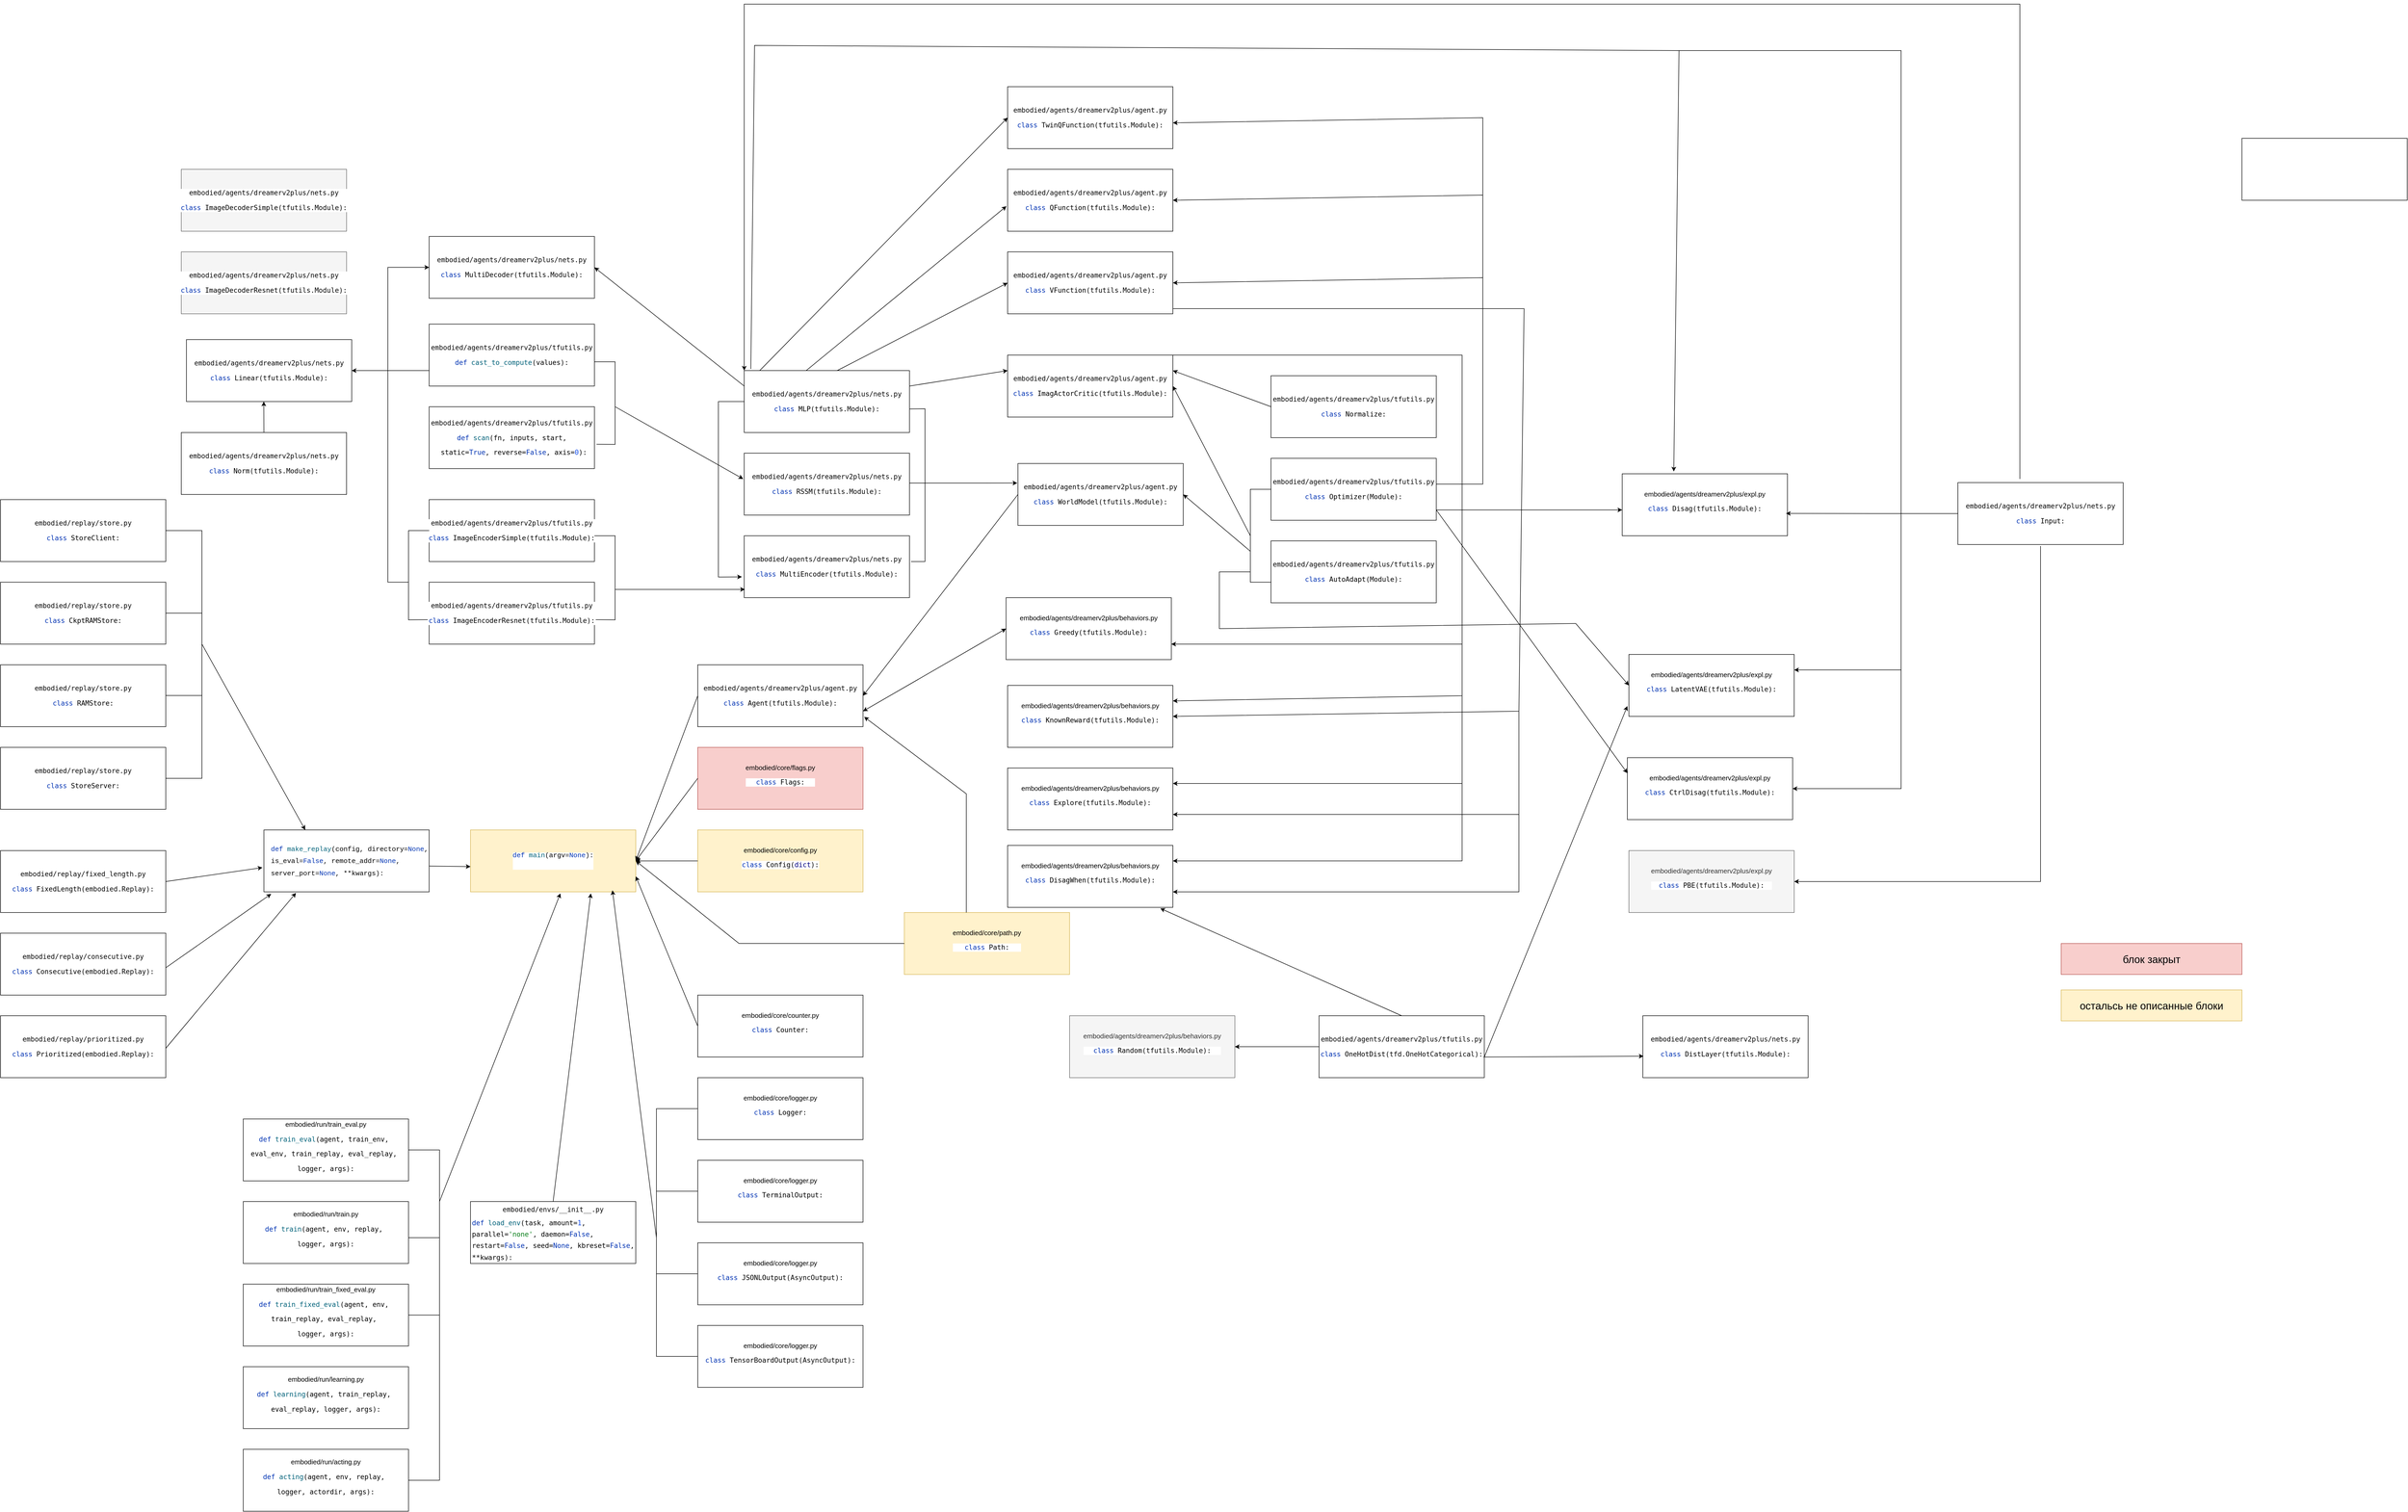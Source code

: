 <mxfile version="24.7.17">
  <diagram name="Page-1" id="7dsw3DdcGrztaMBzmiR_">
    <mxGraphModel dx="5957" dy="4790" grid="1" gridSize="10" guides="1" tooltips="1" connect="1" arrows="1" fold="1" page="1" pageScale="1" pageWidth="2500" pageHeight="1400" math="0" shadow="0">
      <root>
        <mxCell id="0" />
        <mxCell id="1" parent="0" />
        <mxCell id="aKsn7TsrEUGzSsvcS5hA-1" value="&lt;div style=&quot;background-color: rgb(255, 255, 255); color: rgb(8, 8, 8); line-height: 70%;&quot;&gt;&lt;p style=&quot;font-size: 9.8pt; line-height: 70%;&quot;&gt;&lt;font face=&quot;Courier New&quot;&gt;&lt;span style=&quot;color: rgb(0, 51, 179);&quot;&gt;def &lt;/span&gt;&lt;span style=&quot;color: rgb(0, 98, 122);&quot;&gt;main&lt;/span&gt;(&lt;span style=&quot;color: rgb(0, 0, 0);&quot;&gt;argv&lt;/span&gt;=&lt;span style=&quot;color: rgb(0, 51, 179);&quot;&gt;None&lt;/span&gt;):&lt;/font&gt;&lt;/p&gt;&lt;pre style=&quot;font-family: &amp;quot;JetBrains Mono&amp;quot;, monospace; font-size: 9.8pt; line-height: 70%;&quot;&gt;&lt;br&gt;&lt;/pre&gt;&lt;/div&gt;" style="rounded=0;whiteSpace=wrap;html=1;labelBackgroundColor=none;fillColor=#fff2cc;strokeColor=#d6b656;" parent="1" vertex="1">
          <mxGeometry x="800" y="200" width="320" height="120" as="geometry" />
        </mxCell>
        <mxCell id="aKsn7TsrEUGzSsvcS5hA-2" value="&lt;div style=&quot;background-color: rgb(255, 255, 255); color: rgb(8, 8, 8); line-height: 120%;&quot;&gt;&lt;pre style=&quot;font-size: 9.8pt; line-height: 70%;&quot;&gt;&lt;p style=&quot;text-align: justify; line-height: 70%; font-size: 13px;&quot;&gt;&lt;font style=&quot;font-size: 13px;&quot; face=&quot;Courier New&quot;&gt;&lt;span style=&quot;color: rgb(0, 51, 179);&quot;&gt;def &lt;/span&gt;&lt;span style=&quot;color: rgb(0, 98, 122);&quot;&gt;make_replay&lt;/span&gt;(&lt;span style=&quot;color: rgb(0, 0, 0);&quot;&gt;config&lt;/span&gt;, &lt;span style=&quot;color: rgb(0, 0, 0);&quot;&gt;directory&lt;/span&gt;=&lt;span style=&quot;color: rgb(0, 51, 179);&quot;&gt;None&lt;/span&gt;,&lt;br&gt;&lt;/font&gt;&lt;/p&gt;&lt;p style=&quot;text-align: justify; line-height: 70%;&quot;&gt;&lt;font style=&quot;font-size: 13px;&quot; face=&quot;Courier New&quot;&gt;&lt;span style=&quot;white-space: normal; color: rgb(0, 0, 0);&quot;&gt;is_eval&lt;/span&gt;&lt;span style=&quot;white-space: normal;&quot;&gt;=&lt;/span&gt;&lt;span style=&quot;white-space: normal; color: rgb(0, 51, 179);&quot;&gt;False&lt;/span&gt;&lt;span style=&quot;white-space: normal;&quot;&gt;, &lt;/span&gt;&lt;span style=&quot;white-space: normal; color: rgb(0, 0, 0);&quot;&gt;remote_addr&lt;/span&gt;&lt;span style=&quot;white-space: normal;&quot;&gt;=&lt;/span&gt;&lt;span style=&quot;white-space: normal; color: rgb(0, 51, 179);&quot;&gt;None&lt;/span&gt;&lt;span style=&quot;white-space: normal;&quot;&gt;,&lt;br&gt;&lt;/span&gt;&lt;/font&gt;&lt;/p&gt;&lt;p style=&quot;text-align: justify; line-height: 70%;&quot;&gt;&lt;font style=&quot;font-size: 13px;&quot; face=&quot;Courier New&quot;&gt;&lt;span style=&quot;white-space: normal; color: rgb(0, 0, 0);&quot;&gt;server_port&lt;/span&gt;&lt;span style=&quot;white-space: normal;&quot;&gt;=&lt;/span&gt;&lt;span style=&quot;white-space: normal; color: rgb(0, 51, 179);&quot;&gt;None&lt;/span&gt;&lt;span style=&quot;white-space: normal;&quot;&gt;, &lt;/span&gt;&lt;span style=&quot;white-space: normal; color: rgb(0, 0, 0);&quot;&gt;**kwargs&lt;/span&gt;&lt;span style=&quot;white-space: normal;&quot;&gt;):&lt;/span&gt;&lt;/font&gt;&lt;/p&gt;&lt;p&gt;&lt;/p&gt;&lt;p&gt;&lt;/p&gt;&lt;/pre&gt;&lt;/div&gt;" style="rounded=0;whiteSpace=wrap;html=1;align=right;labelBackgroundColor=none;" parent="1" vertex="1">
          <mxGeometry x="400" y="200" width="320" height="120" as="geometry" />
        </mxCell>
        <mxCell id="aKsn7TsrEUGzSsvcS5hA-3" value="&lt;div style=&quot;background-color: rgb(255, 255, 255);&quot;&gt;&lt;pre style=&quot;&quot;&gt;&lt;font face=&quot;JetBrains Mono, monospace&quot; color=&quot;#080808&quot;&gt;embodied/agents/dreamerv2plus/agent.py&lt;br style=&quot;font-size: 13px;&quot;&gt;&lt;/font&gt;&lt;/pre&gt;&lt;pre style=&quot;&quot;&gt;&lt;div style=&quot;color: rgb(8, 8, 8);&quot;&gt;&lt;pre style=&quot;font-family:&#39;JetBrains Mono&#39;,monospace;font-size:9.8pt;&quot;&gt;&lt;span style=&quot;color:#0033b3;&quot;&gt;class &lt;/span&gt;&lt;span style=&quot;color:#000000;&quot;&gt;Agent&lt;/span&gt;(tfutils.Module):&lt;/pre&gt;&lt;/div&gt;&lt;/pre&gt;&lt;/div&gt;" style="rounded=0;whiteSpace=wrap;html=1;labelBackgroundColor=none;fontSize=13;" parent="1" vertex="1">
          <mxGeometry x="1240" y="-120" width="320" height="120" as="geometry" />
        </mxCell>
        <mxCell id="zPKP_tyVnjG1dPbWuMaM-1" value="&lt;div style=&quot;background-color: rgb(255, 255, 255);&quot;&gt;&lt;pre style=&quot;&quot;&gt;&lt;font face=&quot;JetBrains Mono, monospace&quot; color=&quot;#080808&quot;&gt;embodied/agents/dreamerv2plus/tfutils.py&lt;br&gt;&lt;/font&gt;&lt;/pre&gt;&lt;pre style=&quot;&quot;&gt;&lt;div style=&quot;color: rgb(8, 8, 8);&quot;&gt;&lt;pre style=&quot;font-family:&#39;JetBrains Mono&#39;,monospace;font-size:9.8pt;&quot;&gt;&lt;span style=&quot;color:#0033b3;&quot;&gt;class &lt;/span&gt;&lt;span style=&quot;color:#000000;&quot;&gt;Optimizer&lt;/span&gt;(Module):&lt;/pre&gt;&lt;/div&gt;&lt;/pre&gt;&lt;/div&gt;" style="rounded=0;whiteSpace=wrap;html=1;labelBackgroundColor=none;fontSize=13;" parent="1" vertex="1">
          <mxGeometry x="2350" y="-520" width="320" height="120" as="geometry" />
        </mxCell>
        <mxCell id="zPKP_tyVnjG1dPbWuMaM-6" value="" style="endArrow=classic;html=1;rounded=0;exitX=0;exitY=0.5;exitDx=0;exitDy=0;entryX=1;entryY=0.5;entryDx=0;entryDy=0;" parent="1" source="aKsn7TsrEUGzSsvcS5hA-3" target="aKsn7TsrEUGzSsvcS5hA-1" edge="1">
          <mxGeometry width="50" height="50" relative="1" as="geometry">
            <mxPoint x="1180" y="260" as="sourcePoint" />
            <mxPoint x="1230" y="210" as="targetPoint" />
          </mxGeometry>
        </mxCell>
        <mxCell id="zPKP_tyVnjG1dPbWuMaM-7" value="embodied/core/flags.py&lt;div&gt;&lt;div style=&quot;background-color:#ffffff;color:#080808&quot;&gt;&lt;pre style=&quot;font-family:&#39;JetBrains Mono&#39;,monospace;font-size:9.8pt;&quot;&gt;&lt;span style=&quot;color:#0033b3;&quot;&gt;class &lt;/span&gt;&lt;span style=&quot;color:#000000;&quot;&gt;Flags&lt;/span&gt;:&lt;/pre&gt;&lt;/div&gt;&lt;/div&gt;" style="rounded=0;whiteSpace=wrap;html=1;labelBackgroundColor=none;fontSize=13;fillColor=#f8cecc;strokeColor=#b85450;" parent="1" vertex="1">
          <mxGeometry x="1240" y="40" width="320" height="120" as="geometry" />
        </mxCell>
        <mxCell id="zPKP_tyVnjG1dPbWuMaM-8" value="" style="endArrow=classic;html=1;rounded=0;exitX=0;exitY=0.5;exitDx=0;exitDy=0;" parent="1" source="zPKP_tyVnjG1dPbWuMaM-7" edge="1">
          <mxGeometry width="50" height="50" relative="1" as="geometry">
            <mxPoint x="1160" y="400" as="sourcePoint" />
            <mxPoint x="1120" y="260" as="targetPoint" />
          </mxGeometry>
        </mxCell>
        <mxCell id="zPKP_tyVnjG1dPbWuMaM-9" value="embodied/core/config.py&lt;div&gt;&lt;div style=&quot;background-color:#ffffff;color:#080808&quot;&gt;&lt;pre style=&quot;font-family:&#39;JetBrains Mono&#39;,monospace;font-size:9.8pt;&quot;&gt;&lt;span style=&quot;color:#0033b3;&quot;&gt;class &lt;/span&gt;&lt;span style=&quot;color:#000000;&quot;&gt;Config&lt;/span&gt;(&lt;span style=&quot;color:#000080;&quot;&gt;dict&lt;/span&gt;):&lt;/pre&gt;&lt;/div&gt;&lt;/div&gt;" style="rounded=0;whiteSpace=wrap;html=1;labelBackgroundColor=none;fontSize=13;fillColor=#fff2cc;strokeColor=#d6b656;" parent="1" vertex="1">
          <mxGeometry x="1240" y="200" width="320" height="120" as="geometry" />
        </mxCell>
        <mxCell id="zPKP_tyVnjG1dPbWuMaM-10" value="" style="endArrow=classic;html=1;rounded=0;exitX=0;exitY=0.5;exitDx=0;exitDy=0;entryX=1;entryY=0.5;entryDx=0;entryDy=0;" parent="1" source="zPKP_tyVnjG1dPbWuMaM-9" target="aKsn7TsrEUGzSsvcS5hA-1" edge="1">
          <mxGeometry width="50" height="50" relative="1" as="geometry">
            <mxPoint x="1020" y="560" as="sourcePoint" />
            <mxPoint x="1130" y="300" as="targetPoint" />
          </mxGeometry>
        </mxCell>
        <mxCell id="zPKP_tyVnjG1dPbWuMaM-11" value="embodied/core/path.py&lt;div&gt;&lt;div style=&quot;background-color:#ffffff;color:#080808&quot;&gt;&lt;pre style=&quot;font-family:&#39;JetBrains Mono&#39;,monospace;font-size:9.8pt;&quot;&gt;&lt;span style=&quot;color:#0033b3;&quot;&gt;class &lt;/span&gt;&lt;span style=&quot;color:#000000;&quot;&gt;Path&lt;/span&gt;:&lt;/pre&gt;&lt;/div&gt;&lt;/div&gt;" style="rounded=0;whiteSpace=wrap;html=1;labelBackgroundColor=none;fontSize=13;fillColor=#fff2cc;strokeColor=#d6b656;" parent="1" vertex="1">
          <mxGeometry x="1640" y="360" width="320" height="120" as="geometry" />
        </mxCell>
        <mxCell id="zPKP_tyVnjG1dPbWuMaM-12" value="embodied/core/counter.py&lt;div&gt;&lt;div style=&quot;background-color:#ffffff;color:#080808&quot;&gt;&lt;pre style=&quot;font-family:&#39;JetBrains Mono&#39;,monospace;font-size:9.8pt;&quot;&gt;&lt;span style=&quot;color:#0033b3;&quot;&gt;class &lt;/span&gt;&lt;span style=&quot;color:#000000;&quot;&gt;Counter&lt;/span&gt;:&lt;/pre&gt;&lt;/div&gt;&lt;/div&gt;" style="rounded=0;whiteSpace=wrap;html=1;labelBackgroundColor=none;fontSize=13;" parent="1" vertex="1">
          <mxGeometry x="1240" y="520" width="320" height="120" as="geometry" />
        </mxCell>
        <mxCell id="zPKP_tyVnjG1dPbWuMaM-13" value="" style="endArrow=classic;html=1;rounded=0;exitX=0;exitY=0.5;exitDx=0;exitDy=0;entryX=1;entryY=0.5;entryDx=0;entryDy=0;" parent="1" source="zPKP_tyVnjG1dPbWuMaM-11" target="aKsn7TsrEUGzSsvcS5hA-1" edge="1">
          <mxGeometry width="50" height="50" relative="1" as="geometry">
            <mxPoint x="1020" y="570" as="sourcePoint" />
            <mxPoint x="1070" y="520" as="targetPoint" />
            <Array as="points">
              <mxPoint x="1320" y="420" />
            </Array>
          </mxGeometry>
        </mxCell>
        <mxCell id="zPKP_tyVnjG1dPbWuMaM-14" value="" style="endArrow=classic;html=1;rounded=0;exitX=0;exitY=0.5;exitDx=0;exitDy=0;entryX=1;entryY=0.75;entryDx=0;entryDy=0;" parent="1" source="zPKP_tyVnjG1dPbWuMaM-12" target="aKsn7TsrEUGzSsvcS5hA-1" edge="1">
          <mxGeometry width="50" height="50" relative="1" as="geometry">
            <mxPoint x="1020" y="580" as="sourcePoint" />
            <mxPoint x="1070" y="530" as="targetPoint" />
          </mxGeometry>
        </mxCell>
        <mxCell id="zPKP_tyVnjG1dPbWuMaM-22" value="" style="group" parent="1" vertex="1" connectable="0">
          <mxGeometry x="1240" y="680" width="320" height="600" as="geometry" />
        </mxCell>
        <mxCell id="zPKP_tyVnjG1dPbWuMaM-15" value="embodied/core/logger.py&lt;div&gt;&lt;div style=&quot;background-color:#ffffff;color:#080808&quot;&gt;&lt;pre style=&quot;font-family:&#39;JetBrains Mono&#39;,monospace;font-size:9.8pt;&quot;&gt;&lt;span style=&quot;color:#0033b3;&quot;&gt;class &lt;/span&gt;&lt;span style=&quot;color:#000000;&quot;&gt;Logger&lt;/span&gt;:&lt;/pre&gt;&lt;/div&gt;&lt;/div&gt;" style="rounded=0;whiteSpace=wrap;html=1;labelBackgroundColor=none;fontSize=13;" parent="zPKP_tyVnjG1dPbWuMaM-22" vertex="1">
          <mxGeometry width="320" height="120" as="geometry" />
        </mxCell>
        <mxCell id="zPKP_tyVnjG1dPbWuMaM-19" value="embodied/core/logger.py&lt;div&gt;&lt;div style=&quot;background-color:#ffffff;color:#080808&quot;&gt;&lt;pre style=&quot;font-family:&#39;JetBrains Mono&#39;,monospace;font-size:9.8pt;&quot;&gt;&lt;div&gt;&lt;pre style=&quot;font-family:&#39;JetBrains Mono&#39;,monospace;font-size:9.8pt;&quot;&gt;&lt;span style=&quot;color:#0033b3;&quot;&gt;class &lt;/span&gt;&lt;span style=&quot;color:#000000;&quot;&gt;TerminalOutput&lt;/span&gt;:&lt;/pre&gt;&lt;/div&gt;&lt;/pre&gt;&lt;/div&gt;&lt;/div&gt;" style="rounded=0;whiteSpace=wrap;html=1;labelBackgroundColor=none;fontSize=13;" parent="zPKP_tyVnjG1dPbWuMaM-22" vertex="1">
          <mxGeometry y="160" width="320" height="120" as="geometry" />
        </mxCell>
        <mxCell id="zPKP_tyVnjG1dPbWuMaM-20" value="embodied/core/logger.py&lt;div&gt;&lt;div style=&quot;background-color:#ffffff;color:#080808&quot;&gt;&lt;pre style=&quot;font-family:&#39;JetBrains Mono&#39;,monospace;font-size:9.8pt;&quot;&gt;&lt;div&gt;&lt;pre style=&quot;font-family:&#39;JetBrains Mono&#39;,monospace;font-size:9.8pt;&quot;&gt;&lt;span style=&quot;color:#0033b3;&quot;&gt;class &lt;/span&gt;&lt;span style=&quot;color:#000000;&quot;&gt;JSONLOutput&lt;/span&gt;(AsyncOutput):&lt;/pre&gt;&lt;/div&gt;&lt;/pre&gt;&lt;/div&gt;&lt;/div&gt;" style="rounded=0;whiteSpace=wrap;html=1;labelBackgroundColor=none;fontSize=13;" parent="zPKP_tyVnjG1dPbWuMaM-22" vertex="1">
          <mxGeometry y="320" width="320" height="120" as="geometry" />
        </mxCell>
        <mxCell id="zPKP_tyVnjG1dPbWuMaM-21" value="embodied/core/logger.py&lt;div&gt;&lt;div style=&quot;background-color:#ffffff;color:#080808&quot;&gt;&lt;pre style=&quot;font-family:&#39;JetBrains Mono&#39;,monospace;font-size:9.8pt;&quot;&gt;&lt;div&gt;&lt;pre style=&quot;font-family:&#39;JetBrains Mono&#39;,monospace;font-size:9.8pt;&quot;&gt;&lt;span style=&quot;color:#0033b3;&quot;&gt;class &lt;/span&gt;&lt;span style=&quot;color:#000000;&quot;&gt;TensorBoardOutput&lt;/span&gt;(AsyncOutput):&lt;/pre&gt;&lt;/div&gt;&lt;/pre&gt;&lt;/div&gt;&lt;/div&gt;" style="rounded=0;whiteSpace=wrap;html=1;labelBackgroundColor=none;fontSize=13;" parent="zPKP_tyVnjG1dPbWuMaM-22" vertex="1">
          <mxGeometry y="480" width="320" height="120" as="geometry" />
        </mxCell>
        <mxCell id="zPKP_tyVnjG1dPbWuMaM-23" value="" style="endArrow=none;html=1;rounded=0;entryX=0;entryY=0.5;entryDx=0;entryDy=0;exitX=0;exitY=0.5;exitDx=0;exitDy=0;" parent="zPKP_tyVnjG1dPbWuMaM-22" source="zPKP_tyVnjG1dPbWuMaM-21" target="zPKP_tyVnjG1dPbWuMaM-15" edge="1">
          <mxGeometry width="50" height="50" relative="1" as="geometry">
            <mxPoint x="-220" y="400" as="sourcePoint" />
            <mxPoint x="-170" y="350" as="targetPoint" />
            <Array as="points">
              <mxPoint x="-80" y="540" />
              <mxPoint x="-80" y="60" />
            </Array>
          </mxGeometry>
        </mxCell>
        <mxCell id="zPKP_tyVnjG1dPbWuMaM-24" value="" style="endArrow=none;html=1;rounded=0;entryX=0;entryY=0.5;entryDx=0;entryDy=0;" parent="1" target="zPKP_tyVnjG1dPbWuMaM-19" edge="1">
          <mxGeometry width="50" height="50" relative="1" as="geometry">
            <mxPoint x="1160" y="900" as="sourcePoint" />
            <mxPoint x="1070" y="1030" as="targetPoint" />
          </mxGeometry>
        </mxCell>
        <mxCell id="zPKP_tyVnjG1dPbWuMaM-25" value="" style="endArrow=none;html=1;rounded=0;entryX=0;entryY=0.5;entryDx=0;entryDy=0;" parent="1" target="zPKP_tyVnjG1dPbWuMaM-20" edge="1">
          <mxGeometry width="50" height="50" relative="1" as="geometry">
            <mxPoint x="1160" y="1060" as="sourcePoint" />
            <mxPoint x="1070" y="1030" as="targetPoint" />
          </mxGeometry>
        </mxCell>
        <mxCell id="zPKP_tyVnjG1dPbWuMaM-26" value="" style="endArrow=classic;html=1;rounded=0;entryX=0.859;entryY=0.975;entryDx=0;entryDy=0;entryPerimeter=0;" parent="1" target="aKsn7TsrEUGzSsvcS5hA-1" edge="1">
          <mxGeometry width="50" height="50" relative="1" as="geometry">
            <mxPoint x="1160" y="990" as="sourcePoint" />
            <mxPoint x="1070" y="1030" as="targetPoint" />
          </mxGeometry>
        </mxCell>
        <mxCell id="zPKP_tyVnjG1dPbWuMaM-27" value="&lt;div style=&quot;background-color: rgb(255, 255, 255);&quot;&gt;&lt;pre style=&quot;&quot;&gt;&lt;font face=&quot;JetBrains Mono, monospace&quot; color=&quot;#080808&quot;&gt;embodied/envs/__init__.py&lt;br&gt;&lt;/font&gt;&lt;/pre&gt;&lt;pre style=&quot;&quot;&gt;&lt;div style=&quot;color: rgb(8, 8, 8); line-height: 70%;&quot;&gt;&lt;pre style=&quot;text-align: justify; font-family: &amp;quot;JetBrains Mono&amp;quot;, monospace; font-size: 9.8pt; line-height: 70%;&quot;&gt;&lt;span style=&quot;color:#0033b3;&quot;&gt;def &lt;/span&gt;&lt;span style=&quot;color:#00627a;&quot;&gt;load_env&lt;/span&gt;(&lt;span style=&quot;color:#000000;&quot;&gt;task&lt;/span&gt;, &lt;span style=&quot;color:#000000;&quot;&gt;amount&lt;/span&gt;=&lt;span style=&quot;color:#1750eb;&quot;&gt;1&lt;/span&gt;, &lt;/pre&gt;&lt;pre style=&quot;text-align: justify; font-family: &amp;quot;JetBrains Mono&amp;quot;, monospace; font-size: 9.8pt; line-height: 70%;&quot;&gt;&lt;span style=&quot;color:#000000;&quot;&gt;parallel&lt;/span&gt;=&lt;span style=&quot;color:#067d17;&quot;&gt;&#39;none&#39;&lt;/span&gt;, &lt;span style=&quot;color:#000000;&quot;&gt;daemon&lt;/span&gt;=&lt;span style=&quot;color:#0033b3;&quot;&gt;False&lt;/span&gt;, &lt;/pre&gt;&lt;pre style=&quot;text-align: justify; font-family: &amp;quot;JetBrains Mono&amp;quot;, monospace; font-size: 9.8pt; line-height: 70%;&quot;&gt;restart&lt;span style=&quot;font-size: 9.8pt; white-space: normal;&quot;&gt;=&lt;/span&gt;&lt;span style=&quot;font-size: 9.8pt; white-space: normal; color: rgb(0, 51, 179);&quot;&gt;False&lt;/span&gt;&lt;span style=&quot;font-size: 9.8pt; white-space: normal;&quot;&gt;, &lt;/span&gt;&lt;span style=&quot;font-size: 9.8pt; white-space: normal; color: rgb(0, 0, 0);&quot;&gt;seed&lt;/span&gt;&lt;span style=&quot;font-size: 9.8pt; white-space: normal;&quot;&gt;=&lt;/span&gt;&lt;span style=&quot;font-size: 9.8pt; white-space: normal; color: rgb(0, 51, 179);&quot;&gt;None&lt;/span&gt;&lt;span style=&quot;font-size: 9.8pt; white-space: normal;&quot;&gt;,&amp;nbsp;&lt;/span&gt;&lt;span style=&quot;font-size: 9.8pt; white-space: normal; color: rgb(0, 0, 0);&quot;&gt;kbreset&lt;/span&gt;&lt;span style=&quot;font-size: 9.8pt; white-space: normal;&quot;&gt;=&lt;/span&gt;&lt;span style=&quot;font-size: 9.8pt; white-space: normal; color: rgb(0, 51, 179);&quot;&gt;False&lt;/span&gt;&lt;span style=&quot;font-size: 9.8pt; white-space: normal;&quot;&gt;,&lt;/span&gt;&lt;/pre&gt;&lt;pre style=&quot;text-align: justify; font-family: &amp;quot;JetBrains Mono&amp;quot;, monospace; font-size: 9.8pt; line-height: 70%;&quot;&gt;&lt;span style=&quot;font-size: 9.8pt; white-space: normal;&quot;&gt;&lt;/span&gt;&lt;span style=&quot;font-size: 9.8pt; white-space: normal; color: rgb(0, 0, 0);&quot;&gt;**kwargs&lt;/span&gt;&lt;span style=&quot;font-size: 9.8pt; white-space: normal;&quot;&gt;):&lt;/span&gt;&lt;/pre&gt;&lt;/div&gt;&lt;/pre&gt;&lt;/div&gt;" style="rounded=0;whiteSpace=wrap;html=1;labelBackgroundColor=none;fontSize=13;" parent="1" vertex="1">
          <mxGeometry x="800" y="920" width="320" height="120" as="geometry" />
        </mxCell>
        <mxCell id="zPKP_tyVnjG1dPbWuMaM-28" value="" style="endArrow=classic;html=1;rounded=0;entryX=0.728;entryY=1.025;entryDx=0;entryDy=0;entryPerimeter=0;exitX=0.5;exitY=0;exitDx=0;exitDy=0;" parent="1" source="zPKP_tyVnjG1dPbWuMaM-27" target="aKsn7TsrEUGzSsvcS5hA-1" edge="1">
          <mxGeometry width="50" height="50" relative="1" as="geometry">
            <mxPoint x="1033" y="590" as="sourcePoint" />
            <mxPoint x="985" y="550" as="targetPoint" />
          </mxGeometry>
        </mxCell>
        <mxCell id="zPKP_tyVnjG1dPbWuMaM-29" value="" style="endArrow=classic;html=1;rounded=0;entryX=0;entryY=0.592;entryDx=0;entryDy=0;entryPerimeter=0;" parent="1" target="aKsn7TsrEUGzSsvcS5hA-1" edge="1">
          <mxGeometry width="50" height="50" relative="1" as="geometry">
            <mxPoint x="720" y="270" as="sourcePoint" />
            <mxPoint x="770" y="220" as="targetPoint" />
          </mxGeometry>
        </mxCell>
        <mxCell id="zPKP_tyVnjG1dPbWuMaM-30" value="embodied/run/train.py&lt;div&gt;&lt;div style=&quot;background-color:#ffffff;color:#080808&quot;&gt;&lt;pre style=&quot;font-family:&#39;JetBrains Mono&#39;,monospace;font-size:9.8pt;&quot;&gt;&lt;span style=&quot;color:#0033b3;&quot;&gt;def &lt;/span&gt;&lt;span style=&quot;color:#00627a;&quot;&gt;train&lt;/span&gt;(&lt;span style=&quot;color:#000000;&quot;&gt;agent&lt;/span&gt;, &lt;span style=&quot;color:#000000;&quot;&gt;env&lt;/span&gt;, &lt;span style=&quot;color:#000000;&quot;&gt;replay&lt;/span&gt;, &lt;/pre&gt;&lt;pre style=&quot;font-family:&#39;JetBrains Mono&#39;,monospace;font-size:9.8pt;&quot;&gt;&lt;span style=&quot;color:#000000;&quot;&gt;logger&lt;/span&gt;, &lt;span style=&quot;color:#000000;&quot;&gt;args&lt;/span&gt;):&lt;/pre&gt;&lt;/div&gt;&lt;/div&gt;" style="rounded=0;whiteSpace=wrap;html=1;labelBackgroundColor=none;fontSize=13;" parent="1" vertex="1">
          <mxGeometry x="360" y="920" width="320" height="120" as="geometry" />
        </mxCell>
        <mxCell id="zPKP_tyVnjG1dPbWuMaM-31" value="embodied/run/train_eval.py&lt;div&gt;&lt;div style=&quot;background-color:#ffffff;color:#080808&quot;&gt;&lt;pre style=&quot;font-family:&#39;JetBrains Mono&#39;,monospace;font-size:9.8pt;&quot;&gt;&lt;span style=&quot;color:#0033b3;&quot;&gt;def &lt;/span&gt;&lt;span style=&quot;color:#00627a;&quot;&gt;train_eval&lt;/span&gt;(&lt;span style=&quot;color:#000000;&quot;&gt;agent&lt;/span&gt;, &lt;span style=&quot;color:#000000;&quot;&gt;train_env&lt;/span&gt;, &lt;/pre&gt;&lt;pre style=&quot;font-family:&#39;JetBrains Mono&#39;,monospace;font-size:9.8pt;&quot;&gt;&lt;span style=&quot;color:#000000;&quot;&gt;eval_env&lt;/span&gt;, &lt;span style=&quot;color:#000000;&quot;&gt;train_replay&lt;/span&gt;, &lt;span style=&quot;color:#000000;&quot;&gt;eval_replay&lt;/span&gt;, &lt;/pre&gt;&lt;pre style=&quot;font-family:&#39;JetBrains Mono&#39;,monospace;font-size:9.8pt;&quot;&gt;&lt;span style=&quot;color:#000000;&quot;&gt;logger&lt;/span&gt;, &lt;span style=&quot;color:#000000;&quot;&gt;args&lt;/span&gt;):&lt;/pre&gt;&lt;/div&gt;&lt;/div&gt;" style="rounded=0;whiteSpace=wrap;html=1;labelBackgroundColor=none;fontSize=13;" parent="1" vertex="1">
          <mxGeometry x="360" y="760" width="320" height="120" as="geometry" />
        </mxCell>
        <mxCell id="zPKP_tyVnjG1dPbWuMaM-34" value="embodied/run/train_fixed_eval.py&lt;div&gt;&lt;div style=&quot;background-color:#ffffff;color:#080808&quot;&gt;&lt;pre style=&quot;font-family:&#39;JetBrains Mono&#39;,monospace;font-size:9.8pt;&quot;&gt;&lt;span style=&quot;color:#0033b3;&quot;&gt;def &lt;/span&gt;&lt;span style=&quot;color:#00627a;&quot;&gt;train_fixed_eval&lt;/span&gt;(&lt;span style=&quot;color:#000000;&quot;&gt;agent&lt;/span&gt;, &lt;span style=&quot;color:#000000;&quot;&gt;env&lt;/span&gt;, &lt;/pre&gt;&lt;pre style=&quot;font-family:&#39;JetBrains Mono&#39;,monospace;font-size:9.8pt;&quot;&gt;&lt;span style=&quot;color:#000000;&quot;&gt;train_replay&lt;/span&gt;, &lt;span style=&quot;color:#000000;&quot;&gt;eval_replay&lt;/span&gt;, &lt;/pre&gt;&lt;pre style=&quot;font-family:&#39;JetBrains Mono&#39;,monospace;font-size:9.8pt;&quot;&gt;&lt;span style=&quot;color:#000000;&quot;&gt;logger&lt;/span&gt;, &lt;span style=&quot;color:#000000;&quot;&gt;args&lt;/span&gt;):&lt;/pre&gt;&lt;/div&gt;&lt;/div&gt;" style="rounded=0;whiteSpace=wrap;html=1;labelBackgroundColor=none;fontSize=13;" parent="1" vertex="1">
          <mxGeometry x="360" y="1080" width="320" height="120" as="geometry" />
        </mxCell>
        <mxCell id="zPKP_tyVnjG1dPbWuMaM-35" value="" style="endArrow=none;html=1;rounded=0;entryX=1;entryY=0.5;entryDx=0;entryDy=0;" parent="1" target="zPKP_tyVnjG1dPbWuMaM-41" edge="1">
          <mxGeometry width="50" height="50" relative="1" as="geometry">
            <mxPoint x="680" y="820" as="sourcePoint" />
            <mxPoint x="690" y="1320" as="targetPoint" />
            <Array as="points">
              <mxPoint x="740" y="820" />
              <mxPoint x="740" y="1460" />
            </Array>
          </mxGeometry>
        </mxCell>
        <mxCell id="zPKP_tyVnjG1dPbWuMaM-36" value="" style="endArrow=none;html=1;rounded=0;" parent="1" edge="1">
          <mxGeometry width="50" height="50" relative="1" as="geometry">
            <mxPoint x="680" y="990" as="sourcePoint" />
            <mxPoint x="740" y="990" as="targetPoint" />
          </mxGeometry>
        </mxCell>
        <mxCell id="zPKP_tyVnjG1dPbWuMaM-37" value="" style="endArrow=classic;html=1;rounded=0;entryX=0.544;entryY=1.025;entryDx=0;entryDy=0;entryPerimeter=0;" parent="1" target="aKsn7TsrEUGzSsvcS5hA-1" edge="1">
          <mxGeometry width="50" height="50" relative="1" as="geometry">
            <mxPoint x="740" y="920" as="sourcePoint" />
            <mxPoint x="790" y="870" as="targetPoint" />
          </mxGeometry>
        </mxCell>
        <mxCell id="zPKP_tyVnjG1dPbWuMaM-39" value="embodied/run/learning.py&lt;div&gt;&lt;div style=&quot;background-color:#ffffff;color:#080808&quot;&gt;&lt;pre style=&quot;font-family:&#39;JetBrains Mono&#39;,monospace;font-size:9.8pt;&quot;&gt;&lt;span style=&quot;color:#0033b3;&quot;&gt;def &lt;/span&gt;&lt;span style=&quot;color:#00627a;&quot;&gt;learning&lt;/span&gt;(&lt;span style=&quot;color:#000000;&quot;&gt;agent&lt;/span&gt;, &lt;span style=&quot;color:#000000;&quot;&gt;train_replay&lt;/span&gt;, &lt;/pre&gt;&lt;pre style=&quot;font-family:&#39;JetBrains Mono&#39;,monospace;font-size:9.8pt;&quot;&gt;&lt;span style=&quot;color:#000000;&quot;&gt;eval_replay&lt;/span&gt;, &lt;span style=&quot;color:#000000;&quot;&gt;logger&lt;/span&gt;, &lt;span style=&quot;color:#000000;&quot;&gt;args&lt;/span&gt;):&lt;/pre&gt;&lt;/div&gt;&lt;/div&gt;" style="rounded=0;whiteSpace=wrap;html=1;labelBackgroundColor=none;fontSize=13;" parent="1" vertex="1">
          <mxGeometry x="360" y="1240" width="320" height="120" as="geometry" />
        </mxCell>
        <mxCell id="zPKP_tyVnjG1dPbWuMaM-40" value="" style="endArrow=none;html=1;rounded=0;" parent="1" edge="1">
          <mxGeometry width="50" height="50" relative="1" as="geometry">
            <mxPoint x="680" y="1140" as="sourcePoint" />
            <mxPoint x="740" y="1140" as="targetPoint" />
          </mxGeometry>
        </mxCell>
        <mxCell id="zPKP_tyVnjG1dPbWuMaM-41" value="embodied/run/acting.py&lt;div&gt;&lt;div style=&quot;background-color:#ffffff;color:#080808&quot;&gt;&lt;pre style=&quot;font-family:&#39;JetBrains Mono&#39;,monospace;font-size:9.8pt;&quot;&gt;&lt;span style=&quot;color:#0033b3;&quot;&gt;def &lt;/span&gt;&lt;span style=&quot;color:#00627a;&quot;&gt;acting&lt;/span&gt;(&lt;span style=&quot;color:#000000;&quot;&gt;agent&lt;/span&gt;, &lt;span style=&quot;color:#000000;&quot;&gt;env&lt;/span&gt;, &lt;span style=&quot;color:#000000;&quot;&gt;replay&lt;/span&gt;, &lt;/pre&gt;&lt;pre style=&quot;font-family:&#39;JetBrains Mono&#39;,monospace;font-size:9.8pt;&quot;&gt;&lt;span style=&quot;color:#000000;&quot;&gt;logger&lt;/span&gt;, &lt;span style=&quot;color:#000000;&quot;&gt;actordir&lt;/span&gt;, &lt;span style=&quot;color:#000000;&quot;&gt;args&lt;/span&gt;):&lt;/pre&gt;&lt;/div&gt;&lt;/div&gt;" style="rounded=0;whiteSpace=wrap;html=1;labelBackgroundColor=none;fontSize=13;" parent="1" vertex="1">
          <mxGeometry x="360" y="1400" width="320" height="120" as="geometry" />
        </mxCell>
        <mxCell id="zPKP_tyVnjG1dPbWuMaM-42" value="&lt;div style=&quot;background-color: rgb(255, 255, 255);&quot;&gt;&lt;pre style=&quot;&quot;&gt;&lt;span style=&quot;color: rgb(8, 8, 8); font-family: &amp;quot;JetBrains Mono&amp;quot;, monospace; white-space: normal;&quot;&gt;embodied/replay/store.py&lt;/span&gt;&lt;br&gt;&lt;/pre&gt;&lt;pre style=&quot;&quot;&gt;&lt;div style=&quot;color: rgb(8, 8, 8);&quot;&gt;&lt;pre style=&quot;font-family:&#39;JetBrains Mono&#39;,monospace;font-size:9.8pt;&quot;&gt;&lt;span style=&quot;color:#0033b3;&quot;&gt;class &lt;/span&gt;&lt;span style=&quot;color:#000000;&quot;&gt;StoreClient&lt;/span&gt;:&lt;/pre&gt;&lt;/div&gt;&lt;/pre&gt;&lt;/div&gt;" style="rounded=0;whiteSpace=wrap;html=1;labelBackgroundColor=none;fontSize=13;" parent="1" vertex="1">
          <mxGeometry x="-110" y="-440" width="320" height="120" as="geometry" />
        </mxCell>
        <mxCell id="zPKP_tyVnjG1dPbWuMaM-45" value="&lt;div style=&quot;background-color: rgb(255, 255, 255);&quot;&gt;&lt;pre style=&quot;&quot;&gt;&lt;span style=&quot;color: rgb(8, 8, 8); font-family: &amp;quot;JetBrains Mono&amp;quot;, monospace; white-space: normal;&quot;&gt;embodied/replay/store.py&lt;/span&gt;&lt;br&gt;&lt;/pre&gt;&lt;pre style=&quot;&quot;&gt;&lt;div style=&quot;color: rgb(8, 8, 8);&quot;&gt;&lt;pre style=&quot;font-family:&#39;JetBrains Mono&#39;,monospace;font-size:9.8pt;&quot;&gt;&lt;div&gt;&lt;pre style=&quot;font-family:&#39;JetBrains Mono&#39;,monospace;font-size:9.8pt;&quot;&gt;&lt;span style=&quot;color:#0033b3;&quot;&gt;class &lt;/span&gt;&lt;span style=&quot;color:#000000;&quot;&gt;CkptRAMStore&lt;/span&gt;:&lt;/pre&gt;&lt;/div&gt;&lt;/pre&gt;&lt;/div&gt;&lt;/pre&gt;&lt;/div&gt;" style="rounded=0;whiteSpace=wrap;html=1;labelBackgroundColor=none;fontSize=13;" parent="1" vertex="1">
          <mxGeometry x="-110" y="-280" width="320" height="120" as="geometry" />
        </mxCell>
        <mxCell id="zPKP_tyVnjG1dPbWuMaM-46" value="&lt;div style=&quot;background-color: rgb(255, 255, 255);&quot;&gt;&lt;pre style=&quot;&quot;&gt;&lt;span style=&quot;color: rgb(8, 8, 8); font-family: &amp;quot;JetBrains Mono&amp;quot;, monospace; white-space: normal;&quot;&gt;embodied/replay/store.py&lt;/span&gt;&lt;br&gt;&lt;/pre&gt;&lt;pre style=&quot;&quot;&gt;&lt;div style=&quot;color: rgb(8, 8, 8);&quot;&gt;&lt;pre style=&quot;font-family:&#39;JetBrains Mono&#39;,monospace;font-size:9.8pt;&quot;&gt;&lt;pre style=&quot;font-family:&#39;JetBrains Mono&#39;,monospace;font-size:9.8pt;&quot;&gt;&lt;div&gt;&lt;pre style=&quot;font-family:&#39;JetBrains Mono&#39;,monospace;font-size:9.8pt;&quot;&gt;&lt;span style=&quot;color:#0033b3;&quot;&gt;class &lt;/span&gt;&lt;span style=&quot;color:#000000;&quot;&gt;RAMStore&lt;/span&gt;:&lt;/pre&gt;&lt;/div&gt;&lt;/pre&gt;&lt;/pre&gt;&lt;/div&gt;&lt;/pre&gt;&lt;/div&gt;" style="rounded=0;whiteSpace=wrap;html=1;labelBackgroundColor=none;fontSize=13;" parent="1" vertex="1">
          <mxGeometry x="-110" y="-120" width="320" height="120" as="geometry" />
        </mxCell>
        <mxCell id="zPKP_tyVnjG1dPbWuMaM-47" value="&lt;div style=&quot;background-color: rgb(255, 255, 255);&quot;&gt;&lt;pre style=&quot;&quot;&gt;&lt;span style=&quot;color: rgb(8, 8, 8); font-family: &amp;quot;JetBrains Mono&amp;quot;, monospace; white-space: normal;&quot;&gt;embodied/replay/store.py&lt;/span&gt;&lt;br&gt;&lt;/pre&gt;&lt;pre style=&quot;&quot;&gt;&lt;div style=&quot;color: rgb(8, 8, 8);&quot;&gt;&lt;pre style=&quot;font-family:&#39;JetBrains Mono&#39;,monospace;font-size:9.8pt;&quot;&gt;&lt;pre style=&quot;font-family:&#39;JetBrains Mono&#39;,monospace;font-size:9.8pt;&quot;&gt;&lt;pre style=&quot;font-family:&#39;JetBrains Mono&#39;,monospace;font-size:9.8pt;&quot;&gt;&lt;div&gt;&lt;pre style=&quot;font-family:&#39;JetBrains Mono&#39;,monospace;font-size:9.8pt;&quot;&gt;&lt;span style=&quot;color:#0033b3;&quot;&gt;class &lt;/span&gt;&lt;span style=&quot;color:#000000;&quot;&gt;StoreServer&lt;/span&gt;:&lt;/pre&gt;&lt;/div&gt;&lt;/pre&gt;&lt;/pre&gt;&lt;/pre&gt;&lt;/div&gt;&lt;/pre&gt;&lt;/div&gt;" style="rounded=0;whiteSpace=wrap;html=1;labelBackgroundColor=none;fontSize=13;" parent="1" vertex="1">
          <mxGeometry x="-110" y="40" width="320" height="120" as="geometry" />
        </mxCell>
        <mxCell id="zPKP_tyVnjG1dPbWuMaM-48" value="" style="endArrow=none;html=1;rounded=0;entryX=1;entryY=0.5;entryDx=0;entryDy=0;exitX=1;exitY=0.5;exitDx=0;exitDy=0;" parent="1" source="zPKP_tyVnjG1dPbWuMaM-47" target="zPKP_tyVnjG1dPbWuMaM-42" edge="1">
          <mxGeometry width="50" height="50" relative="1" as="geometry">
            <mxPoint x="290" as="sourcePoint" />
            <mxPoint x="340" y="-50" as="targetPoint" />
            <Array as="points">
              <mxPoint x="280" y="100" />
              <mxPoint x="280" y="-380" />
            </Array>
          </mxGeometry>
        </mxCell>
        <mxCell id="zPKP_tyVnjG1dPbWuMaM-49" value="" style="endArrow=none;html=1;rounded=0;entryX=1;entryY=0.5;entryDx=0;entryDy=0;" parent="1" target="zPKP_tyVnjG1dPbWuMaM-45" edge="1">
          <mxGeometry width="50" height="50" relative="1" as="geometry">
            <mxPoint x="280" y="-220" as="sourcePoint" />
            <mxPoint x="340" y="-50" as="targetPoint" />
          </mxGeometry>
        </mxCell>
        <mxCell id="zPKP_tyVnjG1dPbWuMaM-50" value="" style="endArrow=none;html=1;rounded=0;entryX=1;entryY=0.5;entryDx=0;entryDy=0;" parent="1" edge="1">
          <mxGeometry width="50" height="50" relative="1" as="geometry">
            <mxPoint x="280" y="-60.5" as="sourcePoint" />
            <mxPoint x="210" y="-60.5" as="targetPoint" />
          </mxGeometry>
        </mxCell>
        <mxCell id="zPKP_tyVnjG1dPbWuMaM-51" value="" style="endArrow=classic;html=1;rounded=0;entryX=0.25;entryY=0;entryDx=0;entryDy=0;" parent="1" target="aKsn7TsrEUGzSsvcS5hA-2" edge="1">
          <mxGeometry width="50" height="50" relative="1" as="geometry">
            <mxPoint x="280" y="-160" as="sourcePoint" />
            <mxPoint x="340" y="-50" as="targetPoint" />
          </mxGeometry>
        </mxCell>
        <mxCell id="zPKP_tyVnjG1dPbWuMaM-52" value="&lt;div style=&quot;background-color: rgb(255, 255, 255);&quot;&gt;&lt;pre style=&quot;&quot;&gt;&lt;span style=&quot;color: rgb(8, 8, 8); font-family: &amp;quot;JetBrains Mono&amp;quot;, monospace; white-space: normal;&quot;&gt;embodied/replay/fixed_length.py&lt;/span&gt;&lt;br&gt;&lt;/pre&gt;&lt;pre style=&quot;&quot;&gt;&lt;div style=&quot;color: rgb(8, 8, 8);&quot;&gt;&lt;pre style=&quot;font-family:&#39;JetBrains Mono&#39;,monospace;font-size:9.8pt;&quot;&gt;&lt;span style=&quot;color:#0033b3;&quot;&gt;class &lt;/span&gt;&lt;span style=&quot;color:#000000;&quot;&gt;FixedLength&lt;/span&gt;(embodied.Replay):&lt;/pre&gt;&lt;/div&gt;&lt;/pre&gt;&lt;/div&gt;" style="rounded=0;whiteSpace=wrap;html=1;labelBackgroundColor=none;fontSize=13;" parent="1" vertex="1">
          <mxGeometry x="-110" y="240" width="320" height="120" as="geometry" />
        </mxCell>
        <mxCell id="zPKP_tyVnjG1dPbWuMaM-53" value="&lt;div style=&quot;background-color: rgb(255, 255, 255);&quot;&gt;&lt;pre style=&quot;&quot;&gt;&lt;font face=&quot;JetBrains Mono, monospace&quot; color=&quot;#080808&quot;&gt;embodied/replay/consecutive.py&lt;br&gt;&lt;/font&gt;&lt;/pre&gt;&lt;pre style=&quot;&quot;&gt;&lt;div style=&quot;color: rgb(8, 8, 8);&quot;&gt;&lt;pre style=&quot;font-family:&#39;JetBrains Mono&#39;,monospace;font-size:9.8pt;&quot;&gt;&lt;span style=&quot;color:#0033b3;&quot;&gt;class &lt;/span&gt;&lt;span style=&quot;color:#000000;&quot;&gt;Consecutive&lt;/span&gt;(embodied.Replay):&lt;/pre&gt;&lt;/div&gt;&lt;/pre&gt;&lt;/div&gt;" style="rounded=0;whiteSpace=wrap;html=1;labelBackgroundColor=none;fontSize=13;" parent="1" vertex="1">
          <mxGeometry x="-110" y="400" width="320" height="120" as="geometry" />
        </mxCell>
        <mxCell id="zPKP_tyVnjG1dPbWuMaM-54" value="&lt;div style=&quot;background-color: rgb(255, 255, 255);&quot;&gt;&lt;pre style=&quot;&quot;&gt;&lt;font face=&quot;JetBrains Mono, monospace&quot; color=&quot;#080808&quot;&gt;embodied/replay/prioritized.py&lt;br&gt;&lt;/font&gt;&lt;/pre&gt;&lt;pre style=&quot;&quot;&gt;&lt;div style=&quot;color: rgb(8, 8, 8);&quot;&gt;&lt;pre style=&quot;font-family:&#39;JetBrains Mono&#39;,monospace;font-size:9.8pt;&quot;&gt;&lt;span style=&quot;color:#0033b3;&quot;&gt;class &lt;/span&gt;&lt;span style=&quot;color:#000000;&quot;&gt;Prioritized&lt;/span&gt;(embodied.Replay):&lt;/pre&gt;&lt;/div&gt;&lt;/pre&gt;&lt;/div&gt;" style="rounded=0;whiteSpace=wrap;html=1;labelBackgroundColor=none;fontSize=13;" parent="1" vertex="1">
          <mxGeometry x="-110" y="560" width="320" height="120" as="geometry" />
        </mxCell>
        <mxCell id="zPKP_tyVnjG1dPbWuMaM-55" value="" style="endArrow=classic;html=1;rounded=0;entryX=-0.009;entryY=0.608;entryDx=0;entryDy=0;entryPerimeter=0;" parent="1" target="aKsn7TsrEUGzSsvcS5hA-2" edge="1">
          <mxGeometry width="50" height="50" relative="1" as="geometry">
            <mxPoint x="210" y="300" as="sourcePoint" />
            <mxPoint x="260" y="250" as="targetPoint" />
          </mxGeometry>
        </mxCell>
        <mxCell id="zPKP_tyVnjG1dPbWuMaM-56" value="" style="endArrow=classic;html=1;rounded=0;entryX=0.044;entryY=1.033;entryDx=0;entryDy=0;entryPerimeter=0;" parent="1" target="aKsn7TsrEUGzSsvcS5hA-2" edge="1">
          <mxGeometry width="50" height="50" relative="1" as="geometry">
            <mxPoint x="210" y="467" as="sourcePoint" />
            <mxPoint x="397" y="440" as="targetPoint" />
          </mxGeometry>
        </mxCell>
        <mxCell id="zPKP_tyVnjG1dPbWuMaM-57" value="" style="endArrow=classic;html=1;rounded=0;entryX=0.194;entryY=1.017;entryDx=0;entryDy=0;entryPerimeter=0;" parent="1" target="aKsn7TsrEUGzSsvcS5hA-2" edge="1">
          <mxGeometry width="50" height="50" relative="1" as="geometry">
            <mxPoint x="210" y="623" as="sourcePoint" />
            <mxPoint x="414" y="480" as="targetPoint" />
          </mxGeometry>
        </mxCell>
        <mxCell id="zPKP_tyVnjG1dPbWuMaM-58" value="" style="endArrow=classic;html=1;rounded=0;entryX=1.007;entryY=0.841;entryDx=0;entryDy=0;entryPerimeter=0;" parent="1" target="aKsn7TsrEUGzSsvcS5hA-3" edge="1">
          <mxGeometry width="50" height="50" relative="1" as="geometry">
            <mxPoint x="1760" y="360" as="sourcePoint" />
            <mxPoint x="1810" y="310" as="targetPoint" />
            <Array as="points">
              <mxPoint x="1760" y="130" />
            </Array>
          </mxGeometry>
        </mxCell>
        <mxCell id="zPKP_tyVnjG1dPbWuMaM-60" value="&lt;div style=&quot;background-color: rgb(255, 255, 255);&quot;&gt;&lt;pre style=&quot;&quot;&gt;&lt;font face=&quot;JetBrains Mono, monospace&quot; color=&quot;#080808&quot;&gt;embodied/agents/dreamerv2plus/agent.py&lt;br style=&quot;font-size: 13px;&quot;&gt;&lt;/font&gt;&lt;/pre&gt;&lt;pre style=&quot;&quot;&gt;&lt;div style=&quot;color: rgb(8, 8, 8);&quot;&gt;&lt;pre style=&quot;font-family:&#39;JetBrains Mono&#39;,monospace;font-size:9.8pt;&quot;&gt;&lt;div&gt;&lt;pre style=&quot;font-family:&#39;JetBrains Mono&#39;,monospace;font-size:9.8pt;&quot;&gt;&lt;span style=&quot;color:#0033b3;&quot;&gt;class &lt;/span&gt;&lt;span style=&quot;color:#000000;&quot;&gt;WorldModel&lt;/span&gt;(tfutils.Module):&lt;/pre&gt;&lt;/div&gt;&lt;/pre&gt;&lt;/div&gt;&lt;/pre&gt;&lt;/div&gt;" style="rounded=0;whiteSpace=wrap;html=1;labelBackgroundColor=none;fontSize=13;" parent="1" vertex="1">
          <mxGeometry x="1860" y="-510" width="320" height="120" as="geometry" />
        </mxCell>
        <mxCell id="zPKP_tyVnjG1dPbWuMaM-61" value="" style="endArrow=classic;html=1;rounded=0;exitX=0;exitY=0.5;exitDx=0;exitDy=0;entryX=1;entryY=0.5;entryDx=0;entryDy=0;" parent="1" source="zPKP_tyVnjG1dPbWuMaM-60" target="aKsn7TsrEUGzSsvcS5hA-3" edge="1">
          <mxGeometry width="50" height="50" relative="1" as="geometry">
            <mxPoint x="1775" y="-110" as="sourcePoint" />
            <mxPoint x="1825" y="-160" as="targetPoint" />
          </mxGeometry>
        </mxCell>
        <mxCell id="zPKP_tyVnjG1dPbWuMaM-62" value="embodied/agents/dreamerv2plus/behaviors.py&lt;div&gt;&lt;div style=&quot;background-color:#ffffff;color:#080808&quot;&gt;&lt;pre style=&quot;font-family:&#39;JetBrains Mono&#39;,monospace;font-size:9.8pt;&quot;&gt;&lt;span style=&quot;color:#0033b3;&quot;&gt;class &lt;/span&gt;&lt;span style=&quot;color:#000000;&quot;&gt;Greedy&lt;/span&gt;(tfutils.Module):&lt;/pre&gt;&lt;/div&gt;&lt;/div&gt;" style="rounded=0;whiteSpace=wrap;html=1;labelBackgroundColor=none;fontSize=13;" parent="1" vertex="1">
          <mxGeometry x="1837" y="-250" width="320" height="120" as="geometry" />
        </mxCell>
        <mxCell id="zPKP_tyVnjG1dPbWuMaM-64" value="&lt;div style=&quot;background-color: rgb(255, 255, 255);&quot;&gt;&lt;pre style=&quot;&quot;&gt;&lt;font face=&quot;JetBrains Mono, monospace&quot; color=&quot;#080808&quot;&gt;embodied/agents/dreamerv2plus/nets.py&lt;br&gt;&lt;/font&gt;&lt;/pre&gt;&lt;pre style=&quot;&quot;&gt;&lt;div style=&quot;color: rgb(8, 8, 8);&quot;&gt;&lt;pre style=&quot;font-family:&#39;JetBrains Mono&#39;,monospace;font-size:9.8pt;&quot;&gt;&lt;div&gt;&lt;pre style=&quot;font-family:&#39;JetBrains Mono&#39;,monospace;font-size:9.8pt;&quot;&gt;&lt;span style=&quot;color:#0033b3;&quot;&gt;class &lt;/span&gt;&lt;span style=&quot;color:#000000;&quot;&gt;MultiEncoder&lt;/span&gt;(tfutils.Module):&lt;/pre&gt;&lt;/div&gt;&lt;/pre&gt;&lt;/div&gt;&lt;/pre&gt;&lt;/div&gt;" style="rounded=0;whiteSpace=wrap;html=1;labelBackgroundColor=none;fontSize=13;" parent="1" vertex="1">
          <mxGeometry x="1330" y="-370" width="320" height="120" as="geometry" />
        </mxCell>
        <mxCell id="zPKP_tyVnjG1dPbWuMaM-66" value="&lt;div style=&quot;background-color: rgb(255, 255, 255);&quot;&gt;&lt;pre style=&quot;&quot;&gt;&lt;font face=&quot;JetBrains Mono, monospace&quot; color=&quot;#080808&quot;&gt;embodied/agents/dreamerv2plus/nets.py&lt;br&gt;&lt;/font&gt;&lt;/pre&gt;&lt;pre style=&quot;&quot;&gt;&lt;div style=&quot;color: rgb(8, 8, 8);&quot;&gt;&lt;pre style=&quot;font-family:&#39;JetBrains Mono&#39;,monospace;font-size:9.8pt;&quot;&gt;&lt;span style=&quot;color:#0033b3;&quot;&gt;class &lt;/span&gt;&lt;span style=&quot;color:#000000;&quot;&gt;RSSM&lt;/span&gt;(tfutils.Module):&lt;/pre&gt;&lt;/div&gt;&lt;/pre&gt;&lt;/div&gt;" style="rounded=0;whiteSpace=wrap;html=1;labelBackgroundColor=none;fontSize=13;" parent="1" vertex="1">
          <mxGeometry x="1330" y="-530" width="320" height="120" as="geometry" />
        </mxCell>
        <mxCell id="zPKP_tyVnjG1dPbWuMaM-67" value="&lt;div style=&quot;background-color: rgb(255, 255, 255);&quot;&gt;&lt;pre style=&quot;&quot;&gt;&lt;font face=&quot;JetBrains Mono, monospace&quot; color=&quot;#080808&quot;&gt;embodied/agents/dreamerv2plus/nets.py&lt;br&gt;&lt;/font&gt;&lt;/pre&gt;&lt;pre style=&quot;&quot;&gt;&lt;div style=&quot;color: rgb(8, 8, 8);&quot;&gt;&lt;pre style=&quot;font-family:&#39;JetBrains Mono&#39;,monospace;font-size:9.8pt;&quot;&gt;&lt;div&gt;&lt;pre style=&quot;font-family:&#39;JetBrains Mono&#39;,monospace;font-size:9.8pt;&quot;&gt;&lt;span style=&quot;color:#0033b3;&quot;&gt;class &lt;/span&gt;&lt;span style=&quot;color:#000000;&quot;&gt;MLP&lt;/span&gt;(tfutils.Module):&lt;/pre&gt;&lt;/div&gt;&lt;/pre&gt;&lt;/div&gt;&lt;/pre&gt;&lt;/div&gt;" style="rounded=0;whiteSpace=wrap;html=1;labelBackgroundColor=none;fontSize=13;" parent="1" vertex="1">
          <mxGeometry x="1330" y="-690" width="320" height="120" as="geometry" />
        </mxCell>
        <mxCell id="zPKP_tyVnjG1dPbWuMaM-68" value="&lt;div style=&quot;background-color: rgb(255, 255, 255); color: rgb(8, 8, 8); font-size: 13px;&quot;&gt;&lt;pre style=&quot;font-family: &amp;quot;JetBrains Mono&amp;quot;, monospace; font-size: 13px;&quot;&gt;&lt;br style=&quot;font-size: 13px;&quot;&gt;&lt;/pre&gt;&lt;/div&gt;" style="rounded=0;whiteSpace=wrap;html=1;labelBackgroundColor=none;fontSize=13;" parent="1" vertex="1">
          <mxGeometry x="4230" y="-1140" width="320" height="120" as="geometry" />
        </mxCell>
        <mxCell id="zPKP_tyVnjG1dPbWuMaM-70" value="" style="endArrow=none;html=1;rounded=0;exitX=1;exitY=0.5;exitDx=0;exitDy=0;" parent="1" edge="1">
          <mxGeometry width="50" height="50" relative="1" as="geometry">
            <mxPoint x="1650" y="-472" as="sourcePoint" />
            <mxPoint x="1680" y="-472" as="targetPoint" />
          </mxGeometry>
        </mxCell>
        <mxCell id="zPKP_tyVnjG1dPbWuMaM-71" value="" style="endArrow=classic;html=1;rounded=0;entryX=1;entryY=0.5;entryDx=0;entryDy=0;" parent="1" target="zPKP_tyVnjG1dPbWuMaM-60" edge="1">
          <mxGeometry width="50" height="50" relative="1" as="geometry">
            <mxPoint x="2310" y="-340" as="sourcePoint" />
            <mxPoint x="1490" y="-450" as="targetPoint" />
            <Array as="points" />
          </mxGeometry>
        </mxCell>
        <mxCell id="zPKP_tyVnjG1dPbWuMaM-72" value="&lt;div style=&quot;background-color: rgb(255, 255, 255);&quot;&gt;&lt;pre style=&quot;&quot;&gt;&lt;font face=&quot;JetBrains Mono, monospace&quot; color=&quot;#080808&quot;&gt;embodied/agents/dreamerv2plus/tfutils.py&lt;br&gt;&lt;/font&gt;&lt;/pre&gt;&lt;pre style=&quot;&quot;&gt;&lt;div style=&quot;color: rgb(8, 8, 8);&quot;&gt;&lt;pre style=&quot;font-family:&#39;JetBrains Mono&#39;,monospace;font-size:9.8pt;&quot;&gt;&lt;div&gt;&lt;pre style=&quot;font-family:&#39;JetBrains Mono&#39;,monospace;font-size:9.8pt;&quot;&gt;&lt;span style=&quot;color:#0033b3;&quot;&gt;class &lt;/span&gt;&lt;span style=&quot;color:#000000;&quot;&gt;AutoAdapt&lt;/span&gt;(Module):&lt;/pre&gt;&lt;/div&gt;&lt;/pre&gt;&lt;/div&gt;&lt;/pre&gt;&lt;/div&gt;" style="rounded=0;whiteSpace=wrap;html=1;labelBackgroundColor=none;fontSize=13;" parent="1" vertex="1">
          <mxGeometry x="2350" y="-360" width="320" height="120" as="geometry" />
        </mxCell>
        <mxCell id="zPKP_tyVnjG1dPbWuMaM-73" value="" style="endArrow=none;html=1;rounded=0;exitX=0;exitY=0.667;exitDx=0;exitDy=0;exitPerimeter=0;" parent="1" edge="1">
          <mxGeometry width="50" height="50" relative="1" as="geometry">
            <mxPoint x="2350" y="-280.0" as="sourcePoint" />
            <mxPoint x="2350" y="-460.04" as="targetPoint" />
            <Array as="points">
              <mxPoint x="2310" y="-280.04" />
              <mxPoint x="2310" y="-370.04" />
              <mxPoint x="2310" y="-460.04" />
            </Array>
          </mxGeometry>
        </mxCell>
        <mxCell id="zPKP_tyVnjG1dPbWuMaM-74" value="&lt;div style=&quot;background-color: rgb(255, 255, 255);&quot;&gt;&lt;pre style=&quot;&quot;&gt;&lt;font face=&quot;JetBrains Mono, monospace&quot; color=&quot;#080808&quot;&gt;embodied/agents/dreamerv2plus/agent.py&lt;br style=&quot;font-size: 13px;&quot;&gt;&lt;/font&gt;&lt;/pre&gt;&lt;pre style=&quot;&quot;&gt;&lt;div style=&quot;color: rgb(8, 8, 8);&quot;&gt;&lt;pre style=&quot;font-family:&#39;JetBrains Mono&#39;,monospace;font-size:9.8pt;&quot;&gt;&lt;span style=&quot;color:#0033b3;&quot;&gt;class &lt;/span&gt;&lt;span style=&quot;color:#000000;&quot;&gt;ImagActorCritic&lt;/span&gt;(tfutils.Module):&lt;/pre&gt;&lt;/div&gt;&lt;/pre&gt;&lt;/div&gt;" style="rounded=0;whiteSpace=wrap;html=1;labelBackgroundColor=none;fontSize=13;" parent="1" vertex="1">
          <mxGeometry x="1840" y="-720" width="320" height="120" as="geometry" />
        </mxCell>
        <mxCell id="zPKP_tyVnjG1dPbWuMaM-75" value="" style="endArrow=classic;html=1;rounded=0;exitX=1;exitY=0;exitDx=0;exitDy=0;entryX=1;entryY=0.75;entryDx=0;entryDy=0;" parent="1" source="zPKP_tyVnjG1dPbWuMaM-74" target="zPKP_tyVnjG1dPbWuMaM-62" edge="1">
          <mxGeometry width="50" height="50" relative="1" as="geometry">
            <mxPoint x="1760" y="-150" as="sourcePoint" />
            <mxPoint x="2720" y="-240" as="targetPoint" />
            <Array as="points">
              <mxPoint x="2720" y="-720" />
              <mxPoint x="2720" y="-160" />
            </Array>
          </mxGeometry>
        </mxCell>
        <mxCell id="zPKP_tyVnjG1dPbWuMaM-76" value="" style="endArrow=classic;html=1;rounded=0;entryX=0;entryY=0.25;entryDx=0;entryDy=0;exitX=1;exitY=0.25;exitDx=0;exitDy=0;" parent="1" source="zPKP_tyVnjG1dPbWuMaM-67" target="zPKP_tyVnjG1dPbWuMaM-74" edge="1">
          <mxGeometry width="50" height="50" relative="1" as="geometry">
            <mxPoint x="1710" y="-560" as="sourcePoint" />
            <mxPoint x="2200" y="-240" as="targetPoint" />
            <Array as="points" />
          </mxGeometry>
        </mxCell>
        <mxCell id="zPKP_tyVnjG1dPbWuMaM-77" value="" style="endArrow=classic;html=1;rounded=0;entryX=1;entryY=0.5;entryDx=0;entryDy=0;" parent="1" target="zPKP_tyVnjG1dPbWuMaM-74" edge="1">
          <mxGeometry width="50" height="50" relative="1" as="geometry">
            <mxPoint x="2310" y="-370" as="sourcePoint" />
            <mxPoint x="1810" y="-200" as="targetPoint" />
          </mxGeometry>
        </mxCell>
        <mxCell id="zPKP_tyVnjG1dPbWuMaM-78" value="&lt;div style=&quot;background-color: rgb(255, 255, 255);&quot;&gt;&lt;pre style=&quot;&quot;&gt;&lt;font face=&quot;JetBrains Mono, monospace&quot; color=&quot;#080808&quot;&gt;embodied/agents/dreamerv2plus/tfutils.py&lt;br&gt;&lt;/font&gt;&lt;/pre&gt;&lt;pre style=&quot;&quot;&gt;&lt;div style=&quot;color: rgb(8, 8, 8);&quot;&gt;&lt;pre style=&quot;font-family:&#39;JetBrains Mono&#39;,monospace;font-size:9.8pt;&quot;&gt;&lt;div&gt;&lt;pre style=&quot;font-family:&#39;JetBrains Mono&#39;,monospace;font-size:9.8pt;&quot;&gt;&lt;span style=&quot;color:#0033b3;&quot;&gt;class &lt;/span&gt;&lt;span style=&quot;color:#000000;&quot;&gt;Normalize&lt;/span&gt;:&lt;/pre&gt;&lt;/div&gt;&lt;/pre&gt;&lt;/div&gt;&lt;/pre&gt;&lt;/div&gt;" style="rounded=0;whiteSpace=wrap;html=1;labelBackgroundColor=none;fontSize=13;" parent="1" vertex="1">
          <mxGeometry x="2350" y="-680" width="320" height="120" as="geometry" />
        </mxCell>
        <mxCell id="zPKP_tyVnjG1dPbWuMaM-79" value="" style="endArrow=classic;html=1;rounded=0;exitX=0;exitY=0.5;exitDx=0;exitDy=0;entryX=1;entryY=0.25;entryDx=0;entryDy=0;" parent="1" source="zPKP_tyVnjG1dPbWuMaM-78" target="zPKP_tyVnjG1dPbWuMaM-74" edge="1">
          <mxGeometry width="50" height="50" relative="1" as="geometry">
            <mxPoint x="1760" y="-150" as="sourcePoint" />
            <mxPoint x="1810" y="-200" as="targetPoint" />
          </mxGeometry>
        </mxCell>
        <mxCell id="zPKP_tyVnjG1dPbWuMaM-81" value="" style="endArrow=none;html=1;rounded=0;entryX=1.002;entryY=0.62;entryDx=0;entryDy=0;entryPerimeter=0;" parent="1" target="zPKP_tyVnjG1dPbWuMaM-67" edge="1">
          <mxGeometry width="50" height="50" relative="1" as="geometry">
            <mxPoint x="1653" y="-320" as="sourcePoint" />
            <mxPoint x="1730" y="-640" as="targetPoint" />
            <Array as="points">
              <mxPoint x="1680" y="-320" />
              <mxPoint x="1680" y="-616" />
            </Array>
          </mxGeometry>
        </mxCell>
        <mxCell id="zPKP_tyVnjG1dPbWuMaM-84" value="" style="endArrow=classic;html=1;rounded=0;entryX=-0.004;entryY=0.316;entryDx=0;entryDy=0;entryPerimeter=0;" parent="1" target="zPKP_tyVnjG1dPbWuMaM-60" edge="1">
          <mxGeometry width="50" height="50" relative="1" as="geometry">
            <mxPoint x="1680" y="-472" as="sourcePoint" />
            <mxPoint x="2230" y="-120" as="targetPoint" />
          </mxGeometry>
        </mxCell>
        <mxCell id="zPKP_tyVnjG1dPbWuMaM-85" value="&lt;div style=&quot;background-color: rgb(255, 255, 255);&quot;&gt;&lt;pre style=&quot;&quot;&gt;&lt;font face=&quot;JetBrains Mono, monospace&quot; color=&quot;#080808&quot;&gt;embodied/agents/dreamerv2plus/agent.py&lt;br&gt;&lt;/font&gt;&lt;/pre&gt;&lt;pre style=&quot;&quot;&gt;&lt;div style=&quot;color: rgb(8, 8, 8);&quot;&gt;&lt;pre style=&quot;font-family:&#39;JetBrains Mono&#39;,monospace;font-size:9.8pt;&quot;&gt;&lt;span style=&quot;color:#0033b3;&quot;&gt;class &lt;/span&gt;&lt;span style=&quot;color:#000000;&quot;&gt;VFunction&lt;/span&gt;(tfutils.Module):&lt;/pre&gt;&lt;/div&gt;&lt;/pre&gt;&lt;/div&gt;" style="rounded=0;whiteSpace=wrap;html=1;labelBackgroundColor=none;fontSize=13;" parent="1" vertex="1">
          <mxGeometry x="1840" y="-920" width="320" height="120" as="geometry" />
        </mxCell>
        <mxCell id="zPKP_tyVnjG1dPbWuMaM-86" value="" style="endArrow=classic;html=1;rounded=0;entryX=0;entryY=0.5;entryDx=0;entryDy=0;" parent="1" target="zPKP_tyVnjG1dPbWuMaM-85" edge="1">
          <mxGeometry width="50" height="50" relative="1" as="geometry">
            <mxPoint x="1510" y="-690" as="sourcePoint" />
            <mxPoint x="1560" y="-740" as="targetPoint" />
          </mxGeometry>
        </mxCell>
        <mxCell id="zPKP_tyVnjG1dPbWuMaM-87" value="" style="endArrow=classic;html=1;rounded=0;entryX=1;entryY=0.5;entryDx=0;entryDy=0;" parent="1" target="zPKP_tyVnjG1dPbWuMaM-85" edge="1">
          <mxGeometry width="50" height="50" relative="1" as="geometry">
            <mxPoint x="2670" y="-470" as="sourcePoint" />
            <mxPoint x="2720" y="-520" as="targetPoint" />
            <Array as="points">
              <mxPoint x="2760" y="-470" />
              <mxPoint x="2760" y="-870" />
            </Array>
          </mxGeometry>
        </mxCell>
        <mxCell id="zPKP_tyVnjG1dPbWuMaM-88" value="&lt;div style=&quot;background-color: rgb(255, 255, 255);&quot;&gt;&lt;pre style=&quot;&quot;&gt;&lt;font face=&quot;JetBrains Mono, monospace&quot; color=&quot;#080808&quot;&gt;embodied/agents/dreamerv2plus/agent.py&lt;br&gt;&lt;/font&gt;&lt;/pre&gt;&lt;pre style=&quot;&quot;&gt;&lt;div style=&quot;color: rgb(8, 8, 8);&quot;&gt;&lt;pre style=&quot;font-family:&#39;JetBrains Mono&#39;,monospace;font-size:9.8pt;&quot;&gt;&lt;div&gt;&lt;pre style=&quot;font-family:&#39;JetBrains Mono&#39;,monospace;font-size:9.8pt;&quot;&gt;&lt;span style=&quot;color:#0033b3;&quot;&gt;class &lt;/span&gt;&lt;span style=&quot;color:#000000;&quot;&gt;QFunction&lt;/span&gt;(tfutils.Module):&lt;/pre&gt;&lt;/div&gt;&lt;/pre&gt;&lt;/div&gt;&lt;/pre&gt;&lt;/div&gt;" style="rounded=0;whiteSpace=wrap;html=1;labelBackgroundColor=none;fontSize=13;" parent="1" vertex="1">
          <mxGeometry x="1840" y="-1080" width="320" height="120" as="geometry" />
        </mxCell>
        <mxCell id="zPKP_tyVnjG1dPbWuMaM-89" value="" style="endArrow=classic;html=1;rounded=0;entryX=-0.007;entryY=0.596;entryDx=0;entryDy=0;entryPerimeter=0;" parent="1" target="zPKP_tyVnjG1dPbWuMaM-88" edge="1">
          <mxGeometry width="50" height="50" relative="1" as="geometry">
            <mxPoint x="1450" y="-690" as="sourcePoint" />
            <mxPoint x="1500" y="-740" as="targetPoint" />
          </mxGeometry>
        </mxCell>
        <mxCell id="zPKP_tyVnjG1dPbWuMaM-90" value="" style="endArrow=classic;html=1;rounded=0;entryX=1;entryY=0.5;entryDx=0;entryDy=0;" parent="1" target="zPKP_tyVnjG1dPbWuMaM-88" edge="1">
          <mxGeometry width="50" height="50" relative="1" as="geometry">
            <mxPoint x="2760" y="-870" as="sourcePoint" />
            <mxPoint x="2810" y="-920" as="targetPoint" />
            <Array as="points">
              <mxPoint x="2760" y="-1030" />
            </Array>
          </mxGeometry>
        </mxCell>
        <mxCell id="zPKP_tyVnjG1dPbWuMaM-91" value="&lt;div style=&quot;background-color: rgb(255, 255, 255);&quot;&gt;&lt;pre style=&quot;&quot;&gt;&lt;font face=&quot;JetBrains Mono, monospace&quot; color=&quot;#080808&quot;&gt;embodied/agents/dreamerv2plus/agent.py&lt;br&gt;&lt;/font&gt;&lt;/pre&gt;&lt;pre style=&quot;&quot;&gt;&lt;div style=&quot;color: rgb(8, 8, 8);&quot;&gt;&lt;pre style=&quot;font-family:&#39;JetBrains Mono&#39;,monospace;font-size:9.8pt;&quot;&gt;&lt;pre style=&quot;font-family:&#39;JetBrains Mono&#39;,monospace;font-size:9.8pt;&quot;&gt;&lt;div&gt;&lt;pre style=&quot;font-family:&#39;JetBrains Mono&#39;,monospace;font-size:9.8pt;&quot;&gt;&lt;span style=&quot;color:#0033b3;&quot;&gt;class &lt;/span&gt;&lt;span style=&quot;color:#000000;&quot;&gt;TwinQFunction&lt;/span&gt;(tfutils.Module):&lt;/pre&gt;&lt;/div&gt;&lt;/pre&gt;&lt;/pre&gt;&lt;/div&gt;&lt;/pre&gt;&lt;/div&gt;" style="rounded=0;whiteSpace=wrap;html=1;labelBackgroundColor=none;fontSize=13;" parent="1" vertex="1">
          <mxGeometry x="1840" y="-1240" width="320" height="120" as="geometry" />
        </mxCell>
        <mxCell id="zPKP_tyVnjG1dPbWuMaM-92" value="" style="endArrow=classic;html=1;rounded=0;entryX=1;entryY=0.5;entryDx=0;entryDy=0;" parent="1" edge="1">
          <mxGeometry width="50" height="50" relative="1" as="geometry">
            <mxPoint x="2760" y="-1020" as="sourcePoint" />
            <mxPoint x="2160" y="-1170" as="targetPoint" />
            <Array as="points">
              <mxPoint x="2760" y="-1180" />
            </Array>
          </mxGeometry>
        </mxCell>
        <mxCell id="zPKP_tyVnjG1dPbWuMaM-93" value="" style="endArrow=classic;html=1;rounded=0;entryX=0;entryY=0.5;entryDx=0;entryDy=0;" parent="1" target="zPKP_tyVnjG1dPbWuMaM-91" edge="1">
          <mxGeometry width="50" height="50" relative="1" as="geometry">
            <mxPoint x="1360" y="-690" as="sourcePoint" />
            <mxPoint x="1748" y="-1008" as="targetPoint" />
          </mxGeometry>
        </mxCell>
        <mxCell id="zPKP_tyVnjG1dPbWuMaM-94" value="" style="endArrow=classic;startArrow=classic;html=1;rounded=0;entryX=0;entryY=0.5;entryDx=0;entryDy=0;" parent="1" target="zPKP_tyVnjG1dPbWuMaM-62" edge="1">
          <mxGeometry width="50" height="50" relative="1" as="geometry">
            <mxPoint x="1560" y="-30" as="sourcePoint" />
            <mxPoint x="1610" y="-80" as="targetPoint" />
          </mxGeometry>
        </mxCell>
        <mxCell id="zPKP_tyVnjG1dPbWuMaM-95" value="embodied/agents/dreamerv2plus/behaviors.py&lt;div&gt;&lt;div style=&quot;background-color:#ffffff;color:#080808&quot;&gt;&lt;pre style=&quot;font-family:&#39;JetBrains Mono&#39;,monospace;font-size:9.8pt;&quot;&gt;&lt;div&gt;&lt;pre style=&quot;font-family:&#39;JetBrains Mono&#39;,monospace;font-size:9.8pt;&quot;&gt;&lt;span style=&quot;color:#0033b3;&quot;&gt;class &lt;/span&gt;&lt;span style=&quot;color:#000000;&quot;&gt;KnownReward&lt;/span&gt;(tfutils.Module):&lt;/pre&gt;&lt;/div&gt;&lt;/pre&gt;&lt;/div&gt;&lt;/div&gt;" style="rounded=0;whiteSpace=wrap;html=1;labelBackgroundColor=none;fontSize=13;" parent="1" vertex="1">
          <mxGeometry x="1840" y="-80" width="320" height="120" as="geometry" />
        </mxCell>
        <mxCell id="zPKP_tyVnjG1dPbWuMaM-96" value="" style="endArrow=classic;html=1;rounded=0;entryX=1;entryY=0.5;entryDx=0;entryDy=0;" parent="1" target="zPKP_tyVnjG1dPbWuMaM-95" edge="1">
          <mxGeometry width="50" height="50" relative="1" as="geometry">
            <mxPoint x="2160" y="-810" as="sourcePoint" />
            <mxPoint x="2840" y="-590" as="targetPoint" />
            <Array as="points">
              <mxPoint x="2840" y="-810" />
              <mxPoint x="2830" y="-30" />
            </Array>
          </mxGeometry>
        </mxCell>
        <mxCell id="zPKP_tyVnjG1dPbWuMaM-98" value="" style="endArrow=classic;html=1;rounded=0;entryX=1;entryY=0.25;entryDx=0;entryDy=0;" parent="1" target="zPKP_tyVnjG1dPbWuMaM-95" edge="1">
          <mxGeometry width="50" height="50" relative="1" as="geometry">
            <mxPoint x="2720" y="-160" as="sourcePoint" />
            <mxPoint x="2050" y="-320" as="targetPoint" />
            <Array as="points">
              <mxPoint x="2720" y="-60" />
            </Array>
          </mxGeometry>
        </mxCell>
        <mxCell id="zPKP_tyVnjG1dPbWuMaM-99" value="embodied/agents/dreamerv2plus/behaviors.py&lt;div&gt;&lt;div style=&quot;background-color:#ffffff;color:#080808&quot;&gt;&lt;pre style=&quot;font-family:&#39;JetBrains Mono&#39;,monospace;font-size:9.8pt;&quot;&gt;&lt;pre style=&quot;font-family:&#39;JetBrains Mono&#39;,monospace;font-size:9.8pt;&quot;&gt;&lt;div&gt;&lt;pre style=&quot;font-family:&#39;JetBrains Mono&#39;,monospace;font-size:9.8pt;&quot;&gt;&lt;span style=&quot;color:#0033b3;&quot;&gt;class &lt;/span&gt;&lt;span style=&quot;color:#000000;&quot;&gt;Random&lt;/span&gt;(tfutils.Module):&lt;/pre&gt;&lt;/div&gt;&lt;/pre&gt;&lt;/pre&gt;&lt;/div&gt;&lt;/div&gt;" style="rounded=0;whiteSpace=wrap;html=1;labelBackgroundColor=none;fontSize=13;fillColor=#f5f5f5;fontColor=#333333;strokeColor=#666666;" parent="1" vertex="1">
          <mxGeometry x="1960" y="560" width="320" height="120" as="geometry" />
        </mxCell>
        <mxCell id="zPKP_tyVnjG1dPbWuMaM-100" value="&lt;div style=&quot;background-color: rgb(255, 255, 255);&quot;&gt;&lt;pre style=&quot;&quot;&gt;&lt;font face=&quot;JetBrains Mono, monospace&quot; color=&quot;#080808&quot;&gt;embodied/agents/dreamerv2plus/tfutils.py&lt;br&gt;&lt;/font&gt;&lt;/pre&gt;&lt;pre style=&quot;&quot;&gt;&lt;div style=&quot;color: rgb(8, 8, 8);&quot;&gt;&lt;pre style=&quot;font-family:&#39;JetBrains Mono&#39;,monospace;font-size:9.8pt;&quot;&gt;&lt;span style=&quot;color:#0033b3;&quot;&gt;class &lt;/span&gt;&lt;span style=&quot;color:#000000;&quot;&gt;OneHotDist&lt;/span&gt;(tfd.OneHotCategorical):&lt;/pre&gt;&lt;/div&gt;&lt;/pre&gt;&lt;/div&gt;" style="rounded=0;whiteSpace=wrap;html=1;labelBackgroundColor=none;fontSize=13;" parent="1" vertex="1">
          <mxGeometry x="2443" y="560" width="320" height="120" as="geometry" />
        </mxCell>
        <mxCell id="zPKP_tyVnjG1dPbWuMaM-101" value="" style="endArrow=classic;html=1;rounded=0;exitX=0;exitY=0.5;exitDx=0;exitDy=0;entryX=1;entryY=0.5;entryDx=0;entryDy=0;" parent="1" source="zPKP_tyVnjG1dPbWuMaM-100" target="zPKP_tyVnjG1dPbWuMaM-99" edge="1">
          <mxGeometry width="50" height="50" relative="1" as="geometry">
            <mxPoint x="2123" y="810" as="sourcePoint" />
            <mxPoint x="2173" y="760" as="targetPoint" />
          </mxGeometry>
        </mxCell>
        <mxCell id="zPKP_tyVnjG1dPbWuMaM-102" value="embodied/agents/dreamerv2plus/behaviors.py&lt;div&gt;&lt;div style=&quot;background-color:#ffffff;color:#080808&quot;&gt;&lt;pre style=&quot;font-family:&#39;JetBrains Mono&#39;,monospace;font-size:9.8pt;&quot;&gt;&lt;pre style=&quot;font-family:&#39;JetBrains Mono&#39;,monospace;font-size:9.8pt;&quot;&gt;&lt;pre style=&quot;font-family:&#39;JetBrains Mono&#39;,monospace;font-size:9.8pt;&quot;&gt;&lt;div&gt;&lt;pre style=&quot;font-family:&#39;JetBrains Mono&#39;,monospace;font-size:9.8pt;&quot;&gt;&lt;span style=&quot;color:#0033b3;&quot;&gt;class &lt;/span&gt;&lt;span style=&quot;color:#000000;&quot;&gt;Explore&lt;/span&gt;(tfutils.Module):&lt;/pre&gt;&lt;/div&gt;&lt;/pre&gt;&lt;/pre&gt;&lt;/pre&gt;&lt;/div&gt;&lt;/div&gt;" style="rounded=0;whiteSpace=wrap;html=1;labelBackgroundColor=none;fontSize=13;" parent="1" vertex="1">
          <mxGeometry x="1840" y="80" width="320" height="120" as="geometry" />
        </mxCell>
        <mxCell id="zPKP_tyVnjG1dPbWuMaM-103" value="" style="endArrow=classic;html=1;rounded=0;entryX=1;entryY=0.25;entryDx=0;entryDy=0;" parent="1" target="zPKP_tyVnjG1dPbWuMaM-102" edge="1">
          <mxGeometry width="50" height="50" relative="1" as="geometry">
            <mxPoint x="2720" y="-60" as="sourcePoint" />
            <mxPoint x="2650" y="90" as="targetPoint" />
            <Array as="points">
              <mxPoint x="2720" y="110" />
            </Array>
          </mxGeometry>
        </mxCell>
        <mxCell id="zPKP_tyVnjG1dPbWuMaM-104" value="" style="endArrow=classic;html=1;rounded=0;entryX=1;entryY=0.75;entryDx=0;entryDy=0;" parent="1" target="zPKP_tyVnjG1dPbWuMaM-102" edge="1">
          <mxGeometry width="50" height="50" relative="1" as="geometry">
            <mxPoint x="2830" y="-30" as="sourcePoint" />
            <mxPoint x="2583" y="180" as="targetPoint" />
            <Array as="points">
              <mxPoint x="2830" y="170" />
            </Array>
          </mxGeometry>
        </mxCell>
        <mxCell id="zPKP_tyVnjG1dPbWuMaM-105" value="embodied/agents/dreamerv2plus/behaviors.py&lt;div&gt;&lt;div style=&quot;background-color:#ffffff;color:#080808&quot;&gt;&lt;pre style=&quot;font-family:&#39;JetBrains Mono&#39;,monospace;font-size:9.8pt;&quot;&gt;&lt;pre style=&quot;font-family:&#39;JetBrains Mono&#39;,monospace;font-size:9.8pt;&quot;&gt;&lt;pre style=&quot;font-family:&#39;JetBrains Mono&#39;,monospace;font-size:9.8pt;&quot;&gt;&lt;div&gt;&lt;pre style=&quot;font-family:&#39;JetBrains Mono&#39;,monospace;font-size:9.8pt;&quot;&gt;&lt;span style=&quot;color:#0033b3;&quot;&gt;class &lt;/span&gt;&lt;span style=&quot;color:#000000;&quot;&gt;DisagWhen&lt;/span&gt;(tfutils.Module):&lt;/pre&gt;&lt;/div&gt;&lt;/pre&gt;&lt;/pre&gt;&lt;/pre&gt;&lt;/div&gt;&lt;/div&gt;" style="rounded=0;whiteSpace=wrap;html=1;labelBackgroundColor=none;fontSize=13;" parent="1" vertex="1">
          <mxGeometry x="1840" y="230" width="320" height="120" as="geometry" />
        </mxCell>
        <mxCell id="zPKP_tyVnjG1dPbWuMaM-106" value="" style="endArrow=classic;html=1;rounded=0;entryX=1;entryY=0.25;entryDx=0;entryDy=0;" parent="1" target="zPKP_tyVnjG1dPbWuMaM-105" edge="1">
          <mxGeometry width="50" height="50" relative="1" as="geometry">
            <mxPoint x="2720" y="110" as="sourcePoint" />
            <mxPoint x="2480" y="220" as="targetPoint" />
            <Array as="points">
              <mxPoint x="2720" y="260" />
            </Array>
          </mxGeometry>
        </mxCell>
        <mxCell id="zPKP_tyVnjG1dPbWuMaM-107" value="" style="endArrow=classic;html=1;rounded=0;entryX=1;entryY=0.75;entryDx=0;entryDy=0;" parent="1" target="zPKP_tyVnjG1dPbWuMaM-105" edge="1">
          <mxGeometry width="50" height="50" relative="1" as="geometry">
            <mxPoint x="2830" y="170" as="sourcePoint" />
            <mxPoint x="2760" y="320" as="targetPoint" />
            <Array as="points">
              <mxPoint x="2830" y="320" />
            </Array>
          </mxGeometry>
        </mxCell>
        <mxCell id="zPKP_tyVnjG1dPbWuMaM-108" value="" style="endArrow=classic;html=1;rounded=0;exitX=0.5;exitY=0;exitDx=0;exitDy=0;entryX=0.924;entryY=1.017;entryDx=0;entryDy=0;entryPerimeter=0;" parent="1" source="zPKP_tyVnjG1dPbWuMaM-100" target="zPKP_tyVnjG1dPbWuMaM-105" edge="1">
          <mxGeometry width="50" height="50" relative="1" as="geometry">
            <mxPoint x="2000" y="180" as="sourcePoint" />
            <mxPoint x="2050" y="130" as="targetPoint" />
          </mxGeometry>
        </mxCell>
        <mxCell id="zPKP_tyVnjG1dPbWuMaM-109" value="embodied/agents/dreamerv2plus/expl.py&lt;div&gt;&lt;div style=&quot;background-color:#ffffff;color:#080808&quot;&gt;&lt;pre style=&quot;font-family:&#39;JetBrains Mono&#39;,monospace;font-size:9.8pt;&quot;&gt;&lt;span style=&quot;color:#0033b3;&quot;&gt;class &lt;/span&gt;&lt;span style=&quot;color:#000000;&quot;&gt;Disag&lt;/span&gt;(tfutils.Module):&lt;/pre&gt;&lt;/div&gt;&lt;/div&gt;" style="rounded=0;whiteSpace=wrap;html=1;labelBackgroundColor=none;fontSize=13;" parent="1" vertex="1">
          <mxGeometry x="3030" y="-490" width="320" height="120" as="geometry" />
        </mxCell>
        <mxCell id="zPKP_tyVnjG1dPbWuMaM-110" value="" style="endArrow=classic;html=1;rounded=0;entryX=0;entryY=0.583;entryDx=0;entryDy=0;entryPerimeter=0;" parent="1" target="zPKP_tyVnjG1dPbWuMaM-109" edge="1">
          <mxGeometry width="50" height="50" relative="1" as="geometry">
            <mxPoint x="2670" y="-420" as="sourcePoint" />
            <mxPoint x="2720" y="-470" as="targetPoint" />
          </mxGeometry>
        </mxCell>
        <mxCell id="zPKP_tyVnjG1dPbWuMaM-112" value="" style="edgeStyle=orthogonalEdgeStyle;rounded=0;orthogonalLoop=1;jettySize=auto;html=1;entryX=0.991;entryY=0.64;entryDx=0;entryDy=0;entryPerimeter=0;" parent="1" source="zPKP_tyVnjG1dPbWuMaM-111" target="zPKP_tyVnjG1dPbWuMaM-109" edge="1">
          <mxGeometry relative="1" as="geometry" />
        </mxCell>
        <mxCell id="zPKP_tyVnjG1dPbWuMaM-111" value="&lt;div style=&quot;background-color: rgb(255, 255, 255);&quot;&gt;&lt;pre style=&quot;&quot;&gt;&lt;font face=&quot;JetBrains Mono, monospace&quot; color=&quot;#080808&quot;&gt;embodied/agents/dreamerv2plus/nets.py&lt;br&gt;&lt;/font&gt;&lt;/pre&gt;&lt;pre style=&quot;&quot;&gt;&lt;div style=&quot;color: rgb(8, 8, 8);&quot;&gt;&lt;pre style=&quot;font-family:&#39;JetBrains Mono&#39;,monospace;font-size:9.8pt;&quot;&gt;&lt;pre style=&quot;font-family: &amp;quot;JetBrains Mono&amp;quot;, monospace; font-size: 9.8pt;&quot;&gt;&lt;div&gt;&lt;pre style=&quot;font-family:&#39;JetBrains Mono&#39;,monospace;font-size:9.8pt;&quot;&gt;&lt;span style=&quot;color:#0033b3;&quot;&gt;class &lt;/span&gt;&lt;span style=&quot;color:#000000;&quot;&gt;Input&lt;/span&gt;:&lt;/pre&gt;&lt;/div&gt;&lt;/pre&gt;&lt;/pre&gt;&lt;/div&gt;&lt;/pre&gt;&lt;/div&gt;" style="rounded=0;whiteSpace=wrap;html=1;labelBackgroundColor=none;fontSize=13;" parent="1" vertex="1">
          <mxGeometry x="3680" y="-473" width="320" height="120" as="geometry" />
        </mxCell>
        <mxCell id="zPKP_tyVnjG1dPbWuMaM-114" value="" style="endArrow=classic;html=1;rounded=0;exitX=0.04;exitY=-0.026;exitDx=0;exitDy=0;exitPerimeter=0;entryX=0.312;entryY=-0.038;entryDx=0;entryDy=0;entryPerimeter=0;" parent="1" source="zPKP_tyVnjG1dPbWuMaM-67" target="zPKP_tyVnjG1dPbWuMaM-109" edge="1">
          <mxGeometry width="50" height="50" relative="1" as="geometry">
            <mxPoint x="1210" y="-835" as="sourcePoint" />
            <mxPoint x="1260" y="-885" as="targetPoint" />
            <Array as="points">
              <mxPoint x="1350" y="-1320" />
              <mxPoint x="3140" y="-1310" />
            </Array>
          </mxGeometry>
        </mxCell>
        <mxCell id="zPKP_tyVnjG1dPbWuMaM-115" value="embodied/agents/dreamerv2plus/expl.py&lt;div&gt;&lt;div style=&quot;background-color:#ffffff;color:#080808&quot;&gt;&lt;pre style=&quot;font-family:&#39;JetBrains Mono&#39;,monospace;font-size:9.8pt;&quot;&gt;&lt;div&gt;&lt;pre style=&quot;font-family:&#39;JetBrains Mono&#39;,monospace;font-size:9.8pt;&quot;&gt;&lt;span style=&quot;color:#0033b3;&quot;&gt;class &lt;/span&gt;&lt;span style=&quot;color:#000000;&quot;&gt;LatentVAE&lt;/span&gt;(tfutils.Module):&lt;/pre&gt;&lt;/div&gt;&lt;/pre&gt;&lt;/div&gt;&lt;/div&gt;" style="rounded=0;whiteSpace=wrap;html=1;labelBackgroundColor=none;fontSize=13;" parent="1" vertex="1">
          <mxGeometry x="3043" y="-140" width="320" height="120" as="geometry" />
        </mxCell>
        <mxCell id="zPKP_tyVnjG1dPbWuMaM-116" value="" style="endArrow=classic;html=1;rounded=0;" parent="1" edge="1">
          <mxGeometry width="50" height="50" relative="1" as="geometry">
            <mxPoint x="2763" y="640" as="sourcePoint" />
            <mxPoint x="3040" y="-40" as="targetPoint" />
          </mxGeometry>
        </mxCell>
        <mxCell id="zPKP_tyVnjG1dPbWuMaM-117" value="" style="endArrow=classic;html=1;rounded=0;entryX=1;entryY=0.25;entryDx=0;entryDy=0;" parent="1" target="zPKP_tyVnjG1dPbWuMaM-115" edge="1">
          <mxGeometry width="50" height="50" relative="1" as="geometry">
            <mxPoint x="3140" y="-1310" as="sourcePoint" />
            <mxPoint x="3570" y="-500" as="targetPoint" />
            <Array as="points">
              <mxPoint x="3570" y="-1310" />
              <mxPoint x="3570" y="-110" />
            </Array>
          </mxGeometry>
        </mxCell>
        <mxCell id="zPKP_tyVnjG1dPbWuMaM-118" value="" style="endArrow=classic;html=1;rounded=0;entryX=0;entryY=0.5;entryDx=0;entryDy=0;" parent="1" target="zPKP_tyVnjG1dPbWuMaM-115" edge="1">
          <mxGeometry width="50" height="50" relative="1" as="geometry">
            <mxPoint x="2310" y="-300" as="sourcePoint" />
            <mxPoint x="3060" y="-390" as="targetPoint" />
            <Array as="points">
              <mxPoint x="2250" y="-300" />
              <mxPoint x="2250" y="-190" />
              <mxPoint x="2940" y="-200" />
            </Array>
          </mxGeometry>
        </mxCell>
        <mxCell id="zPKP_tyVnjG1dPbWuMaM-119" value="embodied/agents/dreamerv2plus/expl.py&lt;div&gt;&lt;div style=&quot;background-color:#ffffff;color:#080808&quot;&gt;&lt;pre style=&quot;font-family:&#39;JetBrains Mono&#39;,monospace;font-size:9.8pt;&quot;&gt;&lt;pre style=&quot;font-family:&#39;JetBrains Mono&#39;,monospace;font-size:9.8pt;&quot;&gt;&lt;div&gt;&lt;pre style=&quot;font-family:&#39;JetBrains Mono&#39;,monospace;font-size:9.8pt;&quot;&gt;&lt;span style=&quot;color:#0033b3;&quot;&gt;class &lt;/span&gt;&lt;span style=&quot;color:#000000;&quot;&gt;CtrlDisag&lt;/span&gt;(tfutils.Module):&lt;/pre&gt;&lt;/div&gt;&lt;/pre&gt;&lt;/pre&gt;&lt;/div&gt;&lt;/div&gt;" style="rounded=0;whiteSpace=wrap;html=1;labelBackgroundColor=none;fontSize=13;" parent="1" vertex="1">
          <mxGeometry x="3040" y="60" width="320" height="120" as="geometry" />
        </mxCell>
        <mxCell id="zPKP_tyVnjG1dPbWuMaM-120" value="" style="endArrow=classic;html=1;rounded=0;entryX=0;entryY=0.25;entryDx=0;entryDy=0;" parent="1" target="zPKP_tyVnjG1dPbWuMaM-119" edge="1">
          <mxGeometry width="50" height="50" relative="1" as="geometry">
            <mxPoint x="2670" y="-420" as="sourcePoint" />
            <mxPoint x="3030" y="80" as="targetPoint" />
          </mxGeometry>
        </mxCell>
        <mxCell id="zPKP_tyVnjG1dPbWuMaM-121" value="" style="endArrow=classic;html=1;rounded=0;entryX=1;entryY=0.5;entryDx=0;entryDy=0;" parent="1" target="zPKP_tyVnjG1dPbWuMaM-119" edge="1">
          <mxGeometry width="50" height="50" relative="1" as="geometry">
            <mxPoint x="3570" y="-110" as="sourcePoint" />
            <mxPoint x="2970" y="-40" as="targetPoint" />
            <Array as="points">
              <mxPoint x="3570" y="120" />
            </Array>
          </mxGeometry>
        </mxCell>
        <mxCell id="zPKP_tyVnjG1dPbWuMaM-122" value="embodied/agents/dreamerv2plus/expl.py&lt;div&gt;&lt;div style=&quot;background-color:#ffffff;color:#080808&quot;&gt;&lt;pre style=&quot;font-family:&#39;JetBrains Mono&#39;,monospace;font-size:9.8pt;&quot;&gt;&lt;pre style=&quot;font-family:&#39;JetBrains Mono&#39;,monospace;font-size:9.8pt;&quot;&gt;&lt;pre style=&quot;font-family:&#39;JetBrains Mono&#39;,monospace;font-size:9.8pt;&quot;&gt;&lt;div&gt;&lt;pre style=&quot;font-family:&#39;JetBrains Mono&#39;,monospace;font-size:9.8pt;&quot;&gt;&lt;span style=&quot;color:#0033b3;&quot;&gt;class &lt;/span&gt;&lt;span style=&quot;color:#000000;&quot;&gt;PBE&lt;/span&gt;(tfutils.Module):&lt;/pre&gt;&lt;/div&gt;&lt;/pre&gt;&lt;/pre&gt;&lt;/pre&gt;&lt;/div&gt;&lt;/div&gt;" style="rounded=0;whiteSpace=wrap;html=1;labelBackgroundColor=none;fontSize=13;fillColor=#f5f5f5;fontColor=#333333;strokeColor=#666666;" parent="1" vertex="1">
          <mxGeometry x="3043" y="240" width="320" height="120" as="geometry" />
        </mxCell>
        <mxCell id="zPKP_tyVnjG1dPbWuMaM-123" value="" style="endArrow=classic;html=1;rounded=0;entryX=1;entryY=0.5;entryDx=0;entryDy=0;" parent="1" target="zPKP_tyVnjG1dPbWuMaM-122" edge="1">
          <mxGeometry width="50" height="50" relative="1" as="geometry">
            <mxPoint x="3840" y="-350" as="sourcePoint" />
            <mxPoint x="2970" y="-40" as="targetPoint" />
            <Array as="points">
              <mxPoint x="3840" y="300" />
            </Array>
          </mxGeometry>
        </mxCell>
        <mxCell id="XWYOcm-YwQXuxwpqE8Ke-1" value="&lt;div style=&quot;background-color: rgb(255, 255, 255);&quot;&gt;&lt;pre style=&quot;&quot;&gt;&lt;font face=&quot;JetBrains Mono, monospace&quot; color=&quot;#080808&quot;&gt;embodied/agents/dreamerv2plus/tfutils.py&lt;br&gt;&lt;/font&gt;&lt;/pre&gt;&lt;pre style=&quot;&quot;&gt;&lt;div style=&quot;color: rgb(8, 8, 8);&quot;&gt;&lt;pre style=&quot;font-family:&#39;JetBrains Mono&#39;,monospace;font-size:9.8pt;&quot;&gt;&lt;span style=&quot;color:#0033b3;&quot;&gt;def &lt;/span&gt;&lt;span style=&quot;color:#00627a;&quot;&gt;cast_to_compute&lt;/span&gt;(&lt;span style=&quot;color:#000000;&quot;&gt;values&lt;/span&gt;):&lt;/pre&gt;&lt;/div&gt;&lt;/pre&gt;&lt;/div&gt;" style="rounded=0;whiteSpace=wrap;html=1;labelBackgroundColor=none;fontSize=13;" parent="1" vertex="1">
          <mxGeometry x="720" y="-780" width="320" height="120" as="geometry" />
        </mxCell>
        <mxCell id="XWYOcm-YwQXuxwpqE8Ke-2" value="&lt;div style=&quot;background-color: rgb(255, 255, 255);&quot;&gt;&lt;pre style=&quot;&quot;&gt;&lt;font face=&quot;JetBrains Mono, monospace&quot; color=&quot;#080808&quot;&gt;embodied/agents/dreamerv2plus/tfutils.py&lt;br&gt;&lt;/font&gt;&lt;/pre&gt;&lt;pre style=&quot;&quot;&gt;&lt;div style=&quot;color: rgb(8, 8, 8);&quot;&gt;&lt;pre style=&quot;font-family:&#39;JetBrains Mono&#39;,monospace;font-size:9.8pt;&quot;&gt;&lt;div&gt;&lt;pre style=&quot;font-family:&#39;JetBrains Mono&#39;,monospace;font-size:9.8pt;&quot;&gt;&lt;span style=&quot;color:#0033b3;&quot;&gt;def &lt;/span&gt;&lt;span style=&quot;color:#00627a;&quot;&gt;scan&lt;/span&gt;(&lt;span style=&quot;color:#000000;&quot;&gt;fn&lt;/span&gt;, &lt;span style=&quot;color:#000000;&quot;&gt;inputs&lt;/span&gt;, &lt;span style=&quot;color:#000000;&quot;&gt;start&lt;/span&gt;,&lt;/pre&gt;&lt;pre style=&quot;font-family:&#39;JetBrains Mono&#39;,monospace;font-size:9.8pt;&quot;&gt; &lt;span style=&quot;color:#000000;&quot;&gt;static&lt;/span&gt;=&lt;span style=&quot;color:#0033b3;&quot;&gt;True&lt;/span&gt;, &lt;span style=&quot;color:#000000;&quot;&gt;reverse&lt;/span&gt;=&lt;span style=&quot;color:#0033b3;&quot;&gt;False&lt;/span&gt;, &lt;span style=&quot;color:#000000;&quot;&gt;axis&lt;/span&gt;=&lt;span style=&quot;color:#1750eb;&quot;&gt;0&lt;/span&gt;):&lt;/pre&gt;&lt;/div&gt;&lt;/pre&gt;&lt;/div&gt;&lt;/pre&gt;&lt;/div&gt;" style="rounded=0;whiteSpace=wrap;html=1;labelBackgroundColor=none;fontSize=13;" parent="1" vertex="1">
          <mxGeometry x="720" y="-620" width="320" height="120" as="geometry" />
        </mxCell>
        <mxCell id="XWYOcm-YwQXuxwpqE8Ke-3" value="" style="endArrow=none;html=1;rounded=0;entryX=1.013;entryY=0.606;entryDx=0;entryDy=0;entryPerimeter=0;" parent="1" target="XWYOcm-YwQXuxwpqE8Ke-2" edge="1">
          <mxGeometry width="50" height="50" relative="1" as="geometry">
            <mxPoint x="1040" y="-707" as="sourcePoint" />
            <mxPoint x="1110" y="-527" as="targetPoint" />
            <Array as="points">
              <mxPoint x="1080" y="-707" />
              <mxPoint x="1080" y="-547" />
            </Array>
          </mxGeometry>
        </mxCell>
        <mxCell id="XWYOcm-YwQXuxwpqE8Ke-4" value="" style="endArrow=classic;html=1;rounded=0;" parent="1" edge="1">
          <mxGeometry width="50" height="50" relative="1" as="geometry">
            <mxPoint x="1080" y="-620" as="sourcePoint" />
            <mxPoint x="1328" y="-480" as="targetPoint" />
          </mxGeometry>
        </mxCell>
        <mxCell id="XWYOcm-YwQXuxwpqE8Ke-5" value="&lt;div style=&quot;background-color: rgb(255, 255, 255);&quot;&gt;&lt;pre style=&quot;&quot;&gt;&lt;font face=&quot;JetBrains Mono, monospace&quot; color=&quot;#080808&quot;&gt;embodied/agents/dreamerv2plus/tfutils.py&lt;br&gt;&lt;/font&gt;&lt;/pre&gt;&lt;pre style=&quot;&quot;&gt;&lt;div style=&quot;color: rgb(8, 8, 8);&quot;&gt;&lt;pre style=&quot;font-family:&#39;JetBrains Mono&#39;,monospace;font-size:9.8pt;&quot;&gt;&lt;div&gt;&lt;pre style=&quot;font-family:&#39;JetBrains Mono&#39;,monospace;font-size:9.8pt;&quot;&gt;&lt;span style=&quot;color:#0033b3;&quot;&gt;class &lt;/span&gt;&lt;span style=&quot;color:#000000;&quot;&gt;ImageEncoderSimple&lt;/span&gt;(tfutils.Module):&lt;/pre&gt;&lt;/div&gt;&lt;/pre&gt;&lt;/div&gt;&lt;/pre&gt;&lt;/div&gt;" style="rounded=0;whiteSpace=wrap;html=1;labelBackgroundColor=none;fontSize=13;" parent="1" vertex="1">
          <mxGeometry x="720" y="-440" width="320" height="120" as="geometry" />
        </mxCell>
        <mxCell id="XWYOcm-YwQXuxwpqE8Ke-6" value="&lt;div style=&quot;background-color: rgb(255, 255, 255);&quot;&gt;&lt;pre style=&quot;&quot;&gt;&lt;font face=&quot;JetBrains Mono, monospace&quot; color=&quot;#080808&quot;&gt;embodied/agents/dreamerv2plus/tfutils.py&lt;br&gt;&lt;/font&gt;&lt;/pre&gt;&lt;pre style=&quot;&quot;&gt;&lt;div style=&quot;color: rgb(8, 8, 8);&quot;&gt;&lt;pre style=&quot;font-family:&#39;JetBrains Mono&#39;,monospace;font-size:9.8pt;&quot;&gt;&lt;div&gt;&lt;pre style=&quot;font-family:&#39;JetBrains Mono&#39;,monospace;font-size:9.8pt;&quot;&gt;&lt;span style=&quot;color:#0033b3;&quot;&gt;class &lt;/span&gt;&lt;span style=&quot;color:#000000;&quot;&gt;ImageEncoderResnet&lt;/span&gt;(tfutils.Module):&lt;/pre&gt;&lt;/div&gt;&lt;/pre&gt;&lt;/div&gt;&lt;/pre&gt;&lt;/div&gt;" style="rounded=0;whiteSpace=wrap;html=1;labelBackgroundColor=none;fontSize=13;" parent="1" vertex="1">
          <mxGeometry x="720" y="-280" width="320" height="120" as="geometry" />
        </mxCell>
        <mxCell id="XWYOcm-YwQXuxwpqE8Ke-7" value="" style="endArrow=classic;html=1;rounded=0;exitX=0;exitY=0.5;exitDx=0;exitDy=0;entryX=-0.014;entryY=0.664;entryDx=0;entryDy=0;entryPerimeter=0;" parent="1" source="zPKP_tyVnjG1dPbWuMaM-67" target="zPKP_tyVnjG1dPbWuMaM-64" edge="1">
          <mxGeometry width="50" height="50" relative="1" as="geometry">
            <mxPoint x="1550" y="-440" as="sourcePoint" />
            <mxPoint x="1230" y="-380" as="targetPoint" />
            <Array as="points">
              <mxPoint x="1280" y="-630" />
              <mxPoint x="1280" y="-290" />
            </Array>
          </mxGeometry>
        </mxCell>
        <mxCell id="XWYOcm-YwQXuxwpqE8Ke-8" value="" style="endArrow=none;html=1;rounded=0;entryX=1.008;entryY=0.605;entryDx=0;entryDy=0;entryPerimeter=0;" parent="1" target="XWYOcm-YwQXuxwpqE8Ke-6" edge="1">
          <mxGeometry width="50" height="50" relative="1" as="geometry">
            <mxPoint x="1040" y="-370" as="sourcePoint" />
            <mxPoint x="1080" y="-210" as="targetPoint" />
            <Array as="points">
              <mxPoint x="1080" y="-370" />
              <mxPoint x="1080" y="-207" />
            </Array>
          </mxGeometry>
        </mxCell>
        <mxCell id="XWYOcm-YwQXuxwpqE8Ke-9" value="" style="endArrow=classic;html=1;rounded=0;entryX=0.004;entryY=0.867;entryDx=0;entryDy=0;entryPerimeter=0;" parent="1" target="zPKP_tyVnjG1dPbWuMaM-64" edge="1">
          <mxGeometry width="50" height="50" relative="1" as="geometry">
            <mxPoint x="1080" y="-266" as="sourcePoint" />
            <mxPoint x="1130" y="-335" as="targetPoint" />
          </mxGeometry>
        </mxCell>
        <mxCell id="XWYOcm-YwQXuxwpqE8Ke-11" value="&lt;div style=&quot;background-color: rgb(255, 255, 255);&quot;&gt;&lt;pre style=&quot;&quot;&gt;&lt;font face=&quot;JetBrains Mono, monospace&quot; color=&quot;#080808&quot;&gt;embodied/agents/dreamerv2plus/nets.py&lt;br&gt;&lt;/font&gt;&lt;/pre&gt;&lt;pre style=&quot;&quot;&gt;&lt;div style=&quot;color: rgb(8, 8, 8);&quot;&gt;&lt;pre style=&quot;font-family:&#39;JetBrains Mono&#39;,monospace;font-size:9.8pt;&quot;&gt;&lt;pre style=&quot;font-family:&#39;JetBrains Mono&#39;,monospace;font-size:9.8pt;&quot;&gt;&lt;div&gt;&lt;pre style=&quot;font-family:&#39;JetBrains Mono&#39;,monospace;font-size:9.8pt;&quot;&gt;&lt;span style=&quot;color:#0033b3;&quot;&gt;class &lt;/span&gt;&lt;span style=&quot;color:#000000;&quot;&gt;MultiDecoder&lt;/span&gt;(tfutils.Module):&lt;/pre&gt;&lt;/div&gt;&lt;/pre&gt;&lt;/pre&gt;&lt;/div&gt;&lt;/pre&gt;&lt;/div&gt;" style="rounded=0;whiteSpace=wrap;html=1;labelBackgroundColor=none;fontSize=13;" parent="1" vertex="1">
          <mxGeometry x="720" y="-950" width="320" height="120" as="geometry" />
        </mxCell>
        <mxCell id="XWYOcm-YwQXuxwpqE8Ke-14" value="" style="endArrow=classic;html=1;rounded=0;entryX=1;entryY=0.5;entryDx=0;entryDy=0;exitX=0;exitY=0.25;exitDx=0;exitDy=0;" parent="1" source="zPKP_tyVnjG1dPbWuMaM-67" target="XWYOcm-YwQXuxwpqE8Ke-11" edge="1">
          <mxGeometry width="50" height="50" relative="1" as="geometry">
            <mxPoint x="1320" y="-670" as="sourcePoint" />
            <mxPoint x="1600" y="-490" as="targetPoint" />
          </mxGeometry>
        </mxCell>
        <mxCell id="XWYOcm-YwQXuxwpqE8Ke-16" value="" style="endArrow=none;html=1;rounded=0;exitX=-0.009;exitY=0.605;exitDx=0;exitDy=0;exitPerimeter=0;" parent="1" source="XWYOcm-YwQXuxwpqE8Ke-6" edge="1">
          <mxGeometry width="50" height="50" relative="1" as="geometry">
            <mxPoint x="670" y="-330" as="sourcePoint" />
            <mxPoint x="720" y="-380" as="targetPoint" />
            <Array as="points">
              <mxPoint x="680" y="-207" />
              <mxPoint x="680" y="-380" />
            </Array>
          </mxGeometry>
        </mxCell>
        <mxCell id="XWYOcm-YwQXuxwpqE8Ke-17" value="" style="endArrow=classic;html=1;rounded=0;entryX=0;entryY=0.5;entryDx=0;entryDy=0;" parent="1" target="XWYOcm-YwQXuxwpqE8Ke-11" edge="1">
          <mxGeometry width="50" height="50" relative="1" as="geometry">
            <mxPoint x="680" y="-280" as="sourcePoint" />
            <mxPoint x="570" y="-540" as="targetPoint" />
            <Array as="points">
              <mxPoint x="640" y="-280" />
              <mxPoint x="640" y="-890" />
            </Array>
          </mxGeometry>
        </mxCell>
        <mxCell id="XWYOcm-YwQXuxwpqE8Ke-18" value="&lt;div style=&quot;background-color: rgb(255, 255, 255);&quot;&gt;&lt;pre style=&quot;&quot;&gt;&lt;font face=&quot;JetBrains Mono, monospace&quot; color=&quot;#080808&quot;&gt;embodied/agents/dreamerv2plus/nets.py&lt;br&gt;&lt;/font&gt;&lt;/pre&gt;&lt;pre style=&quot;&quot;&gt;&lt;div style=&quot;color: rgb(8, 8, 8);&quot;&gt;&lt;pre style=&quot;font-family:&#39;JetBrains Mono&#39;,monospace;font-size:9.8pt;&quot;&gt;&lt;pre style=&quot;font-family:&#39;JetBrains Mono&#39;,monospace;font-size:9.8pt;&quot;&gt;&lt;pre style=&quot;font-family:&#39;JetBrains Mono&#39;,monospace;font-size:9.8pt;&quot;&gt;&lt;div&gt;&lt;pre style=&quot;font-family:&#39;JetBrains Mono&#39;,monospace;font-size:9.8pt;&quot;&gt;&lt;span style=&quot;color:#0033b3;&quot;&gt;class &lt;/span&gt;&lt;span style=&quot;color:#000000;&quot;&gt;ImageDecoderSimple&lt;/span&gt;(tfutils.Module):&lt;/pre&gt;&lt;/div&gt;&lt;/pre&gt;&lt;/pre&gt;&lt;/pre&gt;&lt;/div&gt;&lt;/pre&gt;&lt;/div&gt;" style="rounded=0;whiteSpace=wrap;html=1;labelBackgroundColor=none;fontSize=13;fillColor=#f5f5f5;fontColor=#333333;strokeColor=#666666;" parent="1" vertex="1">
          <mxGeometry x="240" y="-1080" width="320" height="120" as="geometry" />
        </mxCell>
        <mxCell id="XWYOcm-YwQXuxwpqE8Ke-19" value="&lt;div style=&quot;background-color: rgb(255, 255, 255);&quot;&gt;&lt;pre style=&quot;&quot;&gt;&lt;font face=&quot;JetBrains Mono, monospace&quot; color=&quot;#080808&quot;&gt;embodied/agents/dreamerv2plus/nets.py&lt;br&gt;&lt;/font&gt;&lt;/pre&gt;&lt;pre style=&quot;&quot;&gt;&lt;div style=&quot;color: rgb(8, 8, 8);&quot;&gt;&lt;pre style=&quot;font-family:&#39;JetBrains Mono&#39;,monospace;font-size:9.8pt;&quot;&gt;&lt;pre style=&quot;font-family:&#39;JetBrains Mono&#39;,monospace;font-size:9.8pt;&quot;&gt;&lt;pre style=&quot;font-family:&#39;JetBrains Mono&#39;,monospace;font-size:9.8pt;&quot;&gt;&lt;pre style=&quot;font-family:&#39;JetBrains Mono&#39;,monospace;font-size:9.8pt;&quot;&gt;&lt;div&gt;&lt;pre style=&quot;font-family:&#39;JetBrains Mono&#39;,monospace;font-size:9.8pt;&quot;&gt;&lt;span style=&quot;color:#0033b3;&quot;&gt;class &lt;/span&gt;&lt;span style=&quot;color:#000000;&quot;&gt;ImageDecoderResnet&lt;/span&gt;(tfutils.Module):&lt;/pre&gt;&lt;/div&gt;&lt;/pre&gt;&lt;/pre&gt;&lt;/pre&gt;&lt;/pre&gt;&lt;/div&gt;&lt;/pre&gt;&lt;/div&gt;" style="rounded=0;whiteSpace=wrap;html=1;labelBackgroundColor=none;fontSize=13;fillColor=#f5f5f5;fontColor=#333333;strokeColor=#666666;" parent="1" vertex="1">
          <mxGeometry x="240" y="-920" width="320" height="120" as="geometry" />
        </mxCell>
        <mxCell id="XWYOcm-YwQXuxwpqE8Ke-20" value="" style="endArrow=classic;html=1;rounded=0;entryX=0;entryY=0;entryDx=0;entryDy=0;" parent="1" target="zPKP_tyVnjG1dPbWuMaM-67" edge="1">
          <mxGeometry width="50" height="50" relative="1" as="geometry">
            <mxPoint x="3800" y="-480" as="sourcePoint" />
            <mxPoint x="1180" y="-1410" as="targetPoint" />
            <Array as="points">
              <mxPoint x="3800" y="-1400" />
              <mxPoint x="1330" y="-1400" />
            </Array>
          </mxGeometry>
        </mxCell>
        <mxCell id="XWYOcm-YwQXuxwpqE8Ke-21" value="&lt;div style=&quot;background-color: rgb(255, 255, 255);&quot;&gt;&lt;pre style=&quot;&quot;&gt;&lt;font face=&quot;JetBrains Mono, monospace&quot; color=&quot;#080808&quot;&gt;embodied/agents/dreamerv2plus/nets.py&lt;br&gt;&lt;/font&gt;&lt;/pre&gt;&lt;pre style=&quot;&quot;&gt;&lt;div style=&quot;color: rgb(8, 8, 8);&quot;&gt;&lt;pre style=&quot;font-family:&#39;JetBrains Mono&#39;,monospace;font-size:9.8pt;&quot;&gt;&lt;pre style=&quot;font-family:&#39;JetBrains Mono&#39;,monospace;font-size:9.8pt;&quot;&gt;&lt;div&gt;&lt;pre style=&quot;font-family:&#39;JetBrains Mono&#39;,monospace;font-size:9.8pt;&quot;&gt;&lt;span style=&quot;color:#0033b3;&quot;&gt;class &lt;/span&gt;&lt;span style=&quot;color:#000000;&quot;&gt;DistLayer&lt;/span&gt;(tfutils.Module):&lt;/pre&gt;&lt;/div&gt;&lt;/pre&gt;&lt;/pre&gt;&lt;/div&gt;&lt;/pre&gt;&lt;/div&gt;" style="rounded=0;whiteSpace=wrap;html=1;labelBackgroundColor=none;fontSize=13;" parent="1" vertex="1">
          <mxGeometry x="3070" y="560" width="320" height="120" as="geometry" />
        </mxCell>
        <mxCell id="XWYOcm-YwQXuxwpqE8Ke-22" value="" style="endArrow=classic;html=1;rounded=0;exitX=0.995;exitY=0.667;exitDx=0;exitDy=0;exitPerimeter=0;entryX=0.004;entryY=0.653;entryDx=0;entryDy=0;entryPerimeter=0;" parent="1" source="zPKP_tyVnjG1dPbWuMaM-100" target="XWYOcm-YwQXuxwpqE8Ke-21" edge="1">
          <mxGeometry width="50" height="50" relative="1" as="geometry">
            <mxPoint x="2510" y="400" as="sourcePoint" />
            <mxPoint x="2560" y="350" as="targetPoint" />
          </mxGeometry>
        </mxCell>
        <mxCell id="XWYOcm-YwQXuxwpqE8Ke-23" value="&lt;div style=&quot;background-color: rgb(255, 255, 255);&quot;&gt;&lt;pre style=&quot;&quot;&gt;&lt;font face=&quot;JetBrains Mono, monospace&quot; color=&quot;#080808&quot;&gt;embodied/agents/dreamerv2plus/nets.py&lt;br&gt;&lt;/font&gt;&lt;/pre&gt;&lt;pre style=&quot;&quot;&gt;&lt;div style=&quot;color: rgb(8, 8, 8);&quot;&gt;&lt;pre style=&quot;font-family:&#39;JetBrains Mono&#39;,monospace;font-size:9.8pt;&quot;&gt;&lt;pre style=&quot;font-family:&#39;JetBrains Mono&#39;,monospace;font-size:9.8pt;&quot;&gt;&lt;pre style=&quot;font-family:&#39;JetBrains Mono&#39;,monospace;font-size:9.8pt;&quot;&gt;&lt;pre style=&quot;font-family:&#39;JetBrains Mono&#39;,monospace;font-size:9.8pt;&quot;&gt;&lt;div&gt;&lt;pre style=&quot;font-family:&#39;JetBrains Mono&#39;,monospace;font-size:9.8pt;&quot;&gt;&lt;span style=&quot;color:#0033b3;&quot;&gt;class &lt;/span&gt;&lt;span style=&quot;color:#000000;&quot;&gt;Linear&lt;/span&gt;(tfutils.Module):&lt;/pre&gt;&lt;/div&gt;&lt;/pre&gt;&lt;/pre&gt;&lt;/pre&gt;&lt;/pre&gt;&lt;/div&gt;&lt;/pre&gt;&lt;/div&gt;" style="rounded=0;whiteSpace=wrap;html=1;labelBackgroundColor=none;fontSize=13;" parent="1" vertex="1">
          <mxGeometry x="250" y="-750" width="320" height="120" as="geometry" />
        </mxCell>
        <mxCell id="XWYOcm-YwQXuxwpqE8Ke-27" value="" style="endArrow=classic;html=1;rounded=0;entryX=1;entryY=0.5;entryDx=0;entryDy=0;exitX=0;exitY=0.75;exitDx=0;exitDy=0;" parent="1" source="XWYOcm-YwQXuxwpqE8Ke-1" target="XWYOcm-YwQXuxwpqE8Ke-23" edge="1">
          <mxGeometry width="50" height="50" relative="1" as="geometry">
            <mxPoint x="1070" y="-310" as="sourcePoint" />
            <mxPoint x="1120" y="-360" as="targetPoint" />
          </mxGeometry>
        </mxCell>
        <mxCell id="XWYOcm-YwQXuxwpqE8Ke-28" value="&lt;div style=&quot;background-color: rgb(255, 255, 255);&quot;&gt;&lt;pre style=&quot;&quot;&gt;&lt;font face=&quot;JetBrains Mono, monospace&quot; color=&quot;#080808&quot;&gt;embodied/agents/dreamerv2plus/nets.py&lt;br&gt;&lt;/font&gt;&lt;/pre&gt;&lt;pre style=&quot;&quot;&gt;&lt;div style=&quot;color: rgb(8, 8, 8);&quot;&gt;&lt;pre style=&quot;font-family:&#39;JetBrains Mono&#39;,monospace;font-size:9.8pt;&quot;&gt;&lt;pre style=&quot;font-family:&#39;JetBrains Mono&#39;,monospace;font-size:9.8pt;&quot;&gt;&lt;pre style=&quot;font-family:&#39;JetBrains Mono&#39;,monospace;font-size:9.8pt;&quot;&gt;&lt;pre style=&quot;font-family:&#39;JetBrains Mono&#39;,monospace;font-size:9.8pt;&quot;&gt;&lt;pre style=&quot;font-family:&#39;JetBrains Mono&#39;,monospace;font-size:9.8pt;&quot;&gt;&lt;div&gt;&lt;pre style=&quot;font-family:&#39;JetBrains Mono&#39;,monospace;font-size:9.8pt;&quot;&gt;&lt;span style=&quot;color:#0033b3;&quot;&gt;class &lt;/span&gt;&lt;span style=&quot;color:#000000;&quot;&gt;Norm&lt;/span&gt;(tfutils.Module):&lt;/pre&gt;&lt;/div&gt;&lt;/pre&gt;&lt;/pre&gt;&lt;/pre&gt;&lt;/pre&gt;&lt;/pre&gt;&lt;/div&gt;&lt;/pre&gt;&lt;/div&gt;" style="rounded=0;whiteSpace=wrap;html=1;labelBackgroundColor=none;fontSize=13;" parent="1" vertex="1">
          <mxGeometry x="240" y="-570" width="320" height="120" as="geometry" />
        </mxCell>
        <mxCell id="XWYOcm-YwQXuxwpqE8Ke-29" value="" style="endArrow=classic;html=1;rounded=0;exitX=0.5;exitY=0;exitDx=0;exitDy=0;entryX=0.468;entryY=1;entryDx=0;entryDy=0;entryPerimeter=0;" parent="1" source="XWYOcm-YwQXuxwpqE8Ke-28" target="XWYOcm-YwQXuxwpqE8Ke-23" edge="1">
          <mxGeometry width="50" height="50" relative="1" as="geometry">
            <mxPoint x="1070" y="-710" as="sourcePoint" />
            <mxPoint x="1120" y="-760" as="targetPoint" />
          </mxGeometry>
        </mxCell>
        <mxCell id="XWYOcm-YwQXuxwpqE8Ke-34" value="&lt;font style=&quot;font-size: 20px;&quot;&gt;остальсь не описанные блоки&lt;/font&gt;" style="rounded=0;whiteSpace=wrap;html=1;fillColor=#fff2cc;strokeColor=#d6b656;" parent="1" vertex="1">
          <mxGeometry x="3880" y="510" width="350" height="60" as="geometry" />
        </mxCell>
        <mxCell id="XWYOcm-YwQXuxwpqE8Ke-35" value="&lt;span style=&quot;font-size: 20px;&quot;&gt;блок закрыт&lt;/span&gt;" style="rounded=0;whiteSpace=wrap;html=1;fillColor=#f8cecc;strokeColor=#b85450;" parent="1" vertex="1">
          <mxGeometry x="3880" y="420" width="350" height="60" as="geometry" />
        </mxCell>
      </root>
    </mxGraphModel>
  </diagram>
</mxfile>
